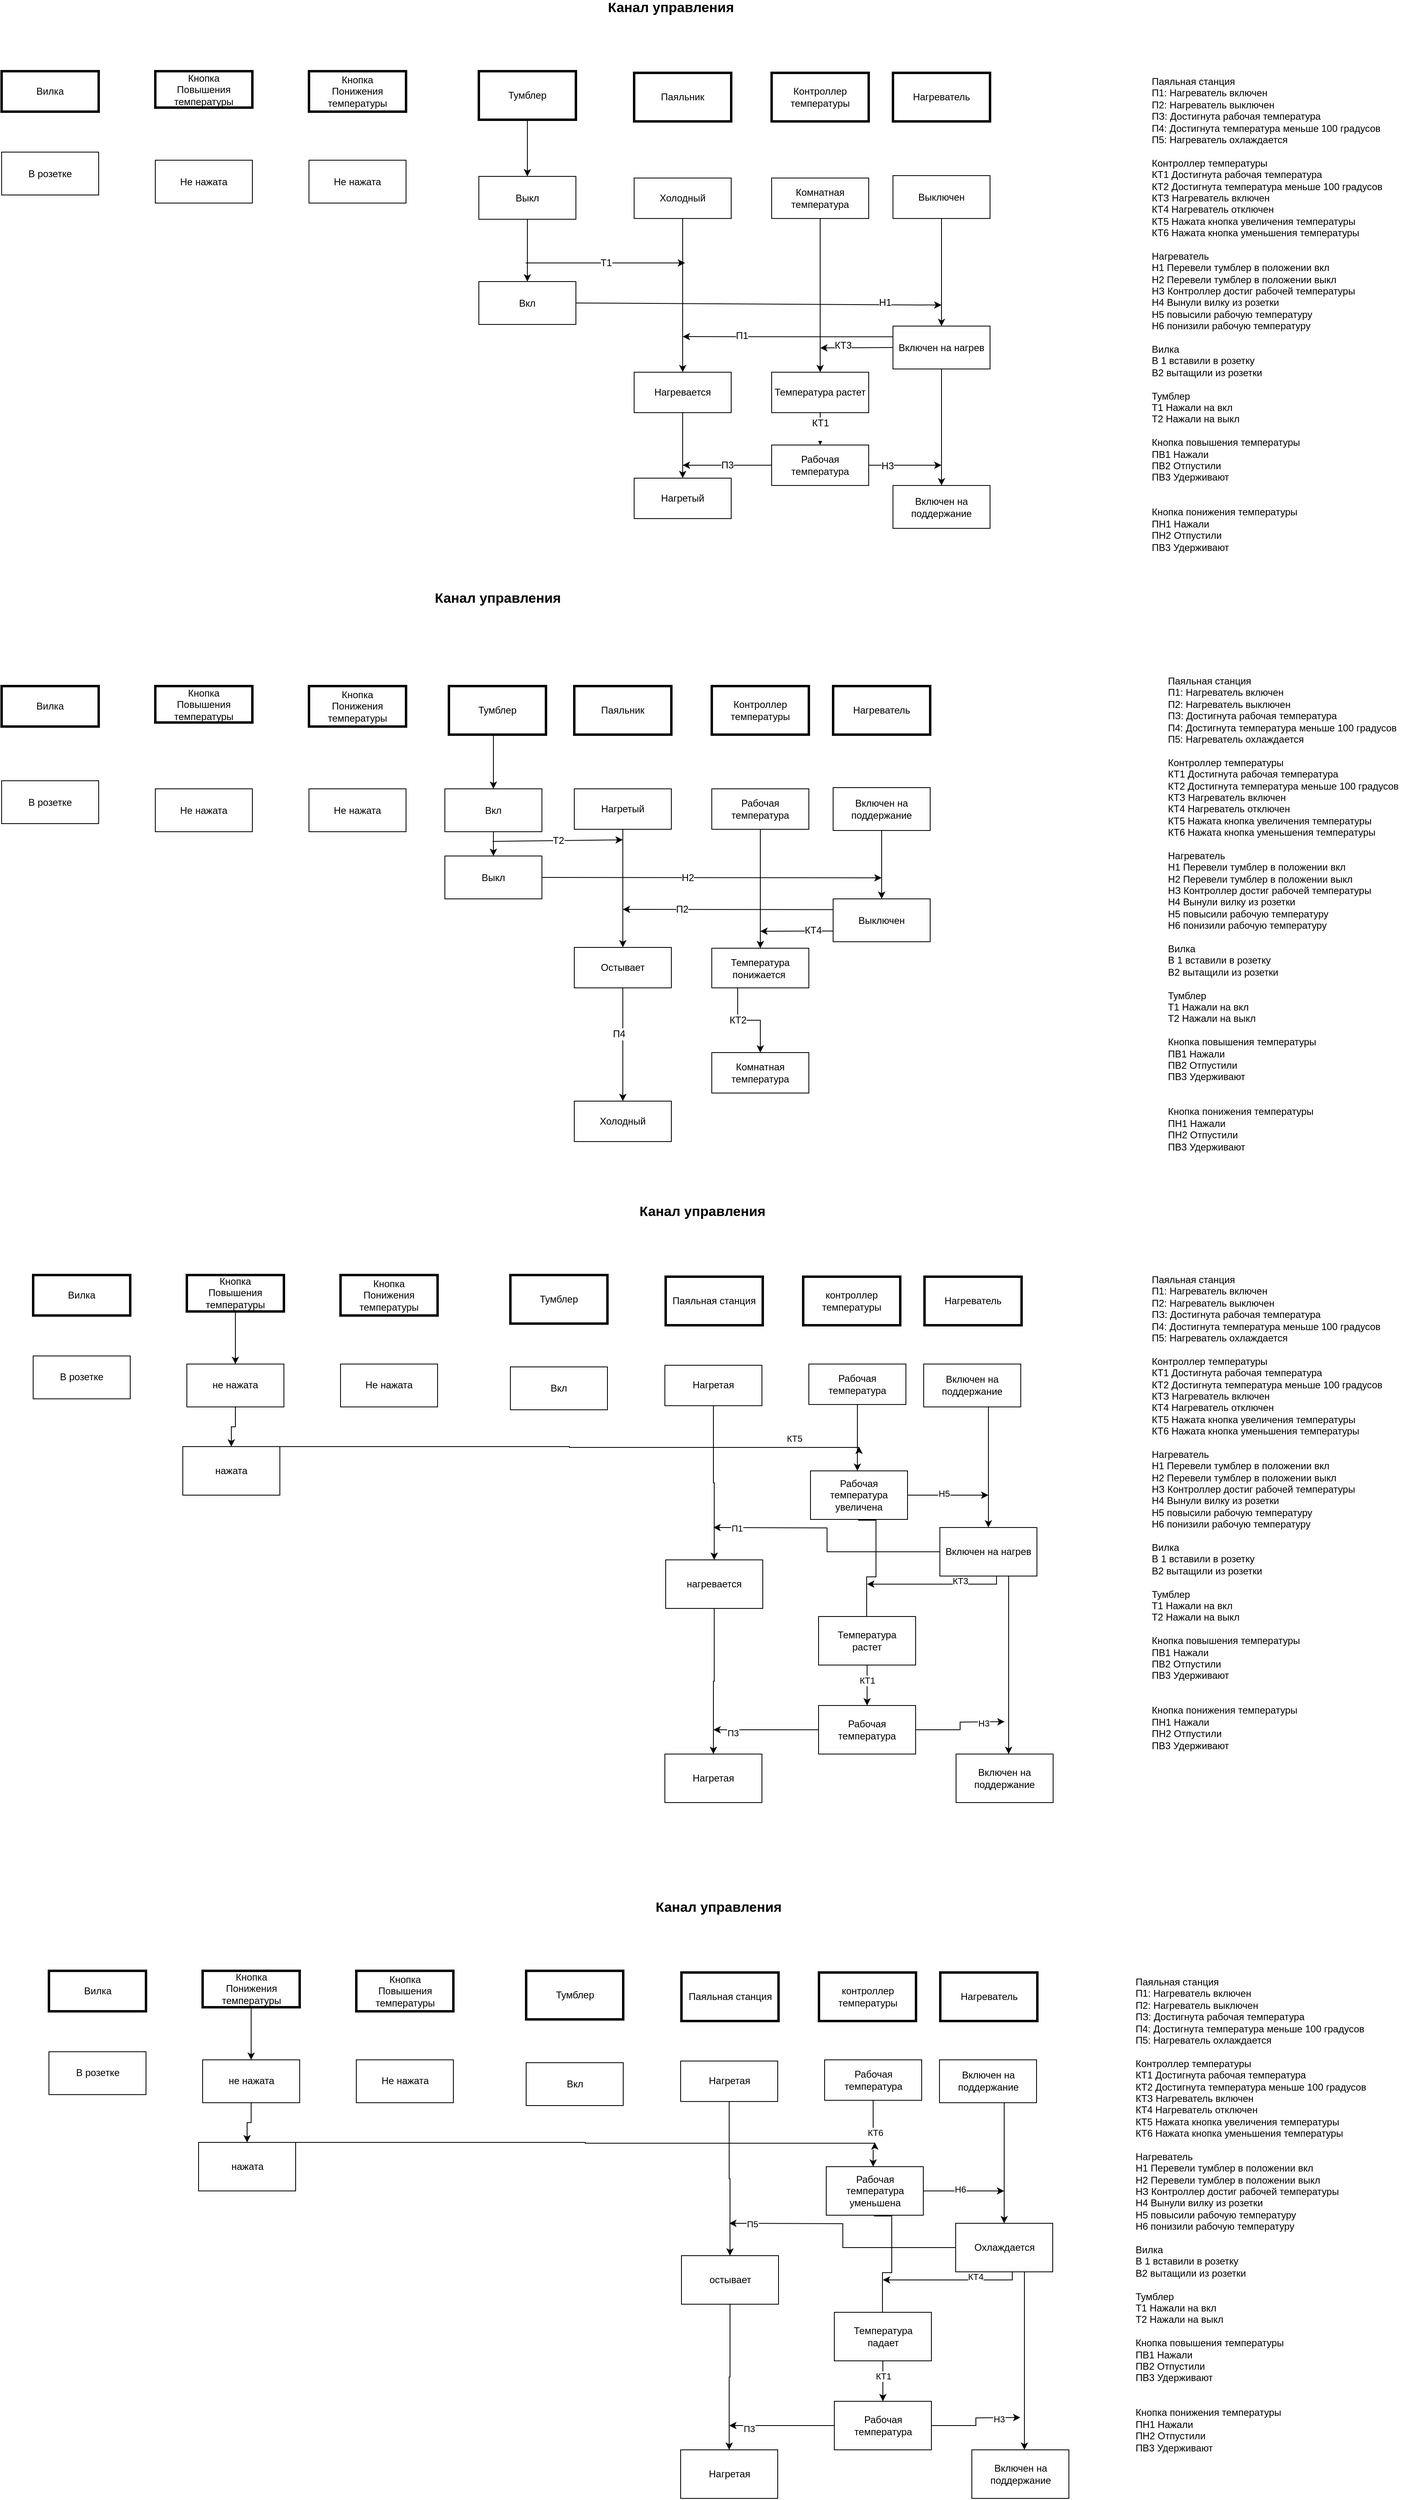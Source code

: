 <mxfile version="24.4.15" type="device" pages="2">
  <diagram name="Канал управления" id="0E3p3UecrrCC1sLhUPuR">
    <mxGraphModel dx="4715" dy="2275" grid="1" gridSize="10" guides="1" tooltips="1" connect="1" arrows="1" fold="1" page="1" pageScale="1" pageWidth="827" pageHeight="1169" math="0" shadow="0">
      <root>
        <mxCell id="0" />
        <mxCell id="1" parent="0" />
        <mxCell id="TrpmfadpFiEyS5SkTVP_-2" value="Паяльник" style="rounded=0;whiteSpace=wrap;html=1;strokeWidth=3;" vertex="1" parent="1">
          <mxGeometry x="852" y="282.05" width="120" height="60" as="geometry" />
        </mxCell>
        <mxCell id="TrpmfadpFiEyS5SkTVP_-3" value="Нагреватель" style="rounded=0;whiteSpace=wrap;html=1;strokeWidth=3;" vertex="1" parent="1">
          <mxGeometry x="1172" y="282.05" width="120" height="60" as="geometry" />
        </mxCell>
        <mxCell id="TrpmfadpFiEyS5SkTVP_-4" value="&lt;b style=&quot;font-size: 17px&quot;&gt;Канал управления&lt;/b&gt;" style="text;html=1;align=center;verticalAlign=middle;resizable=0;points=[];autosize=1;" vertex="1" parent="1">
          <mxGeometry x="812" y="192.05" width="170" height="20" as="geometry" />
        </mxCell>
        <mxCell id="TrpmfadpFiEyS5SkTVP_-5" value="&lt;div&gt;Контроллер&lt;/div&gt;&lt;div&gt;температуры&lt;/div&gt;" style="rounded=0;whiteSpace=wrap;html=1;strokeWidth=3;" vertex="1" parent="1">
          <mxGeometry x="1022" y="282.05" width="120" height="60" as="geometry" />
        </mxCell>
        <mxCell id="TrpmfadpFiEyS5SkTVP_-6" value="Тумблер" style="rounded=0;whiteSpace=wrap;html=1;strokeWidth=3;" vertex="1" parent="1">
          <mxGeometry x="660" y="280" width="120" height="60" as="geometry" />
        </mxCell>
        <mxCell id="TrpmfadpFiEyS5SkTVP_-7" style="edgeStyle=orthogonalEdgeStyle;rounded=0;orthogonalLoop=1;jettySize=auto;html=1;exitX=0.5;exitY=1;exitDx=0;exitDy=0;entryX=0.5;entryY=0;entryDx=0;entryDy=0;fontSize=12;startArrow=none;startFill=0;" edge="1" parent="1" source="TrpmfadpFiEyS5SkTVP_-8" target="TrpmfadpFiEyS5SkTVP_-10">
          <mxGeometry relative="1" as="geometry" />
        </mxCell>
        <mxCell id="TrpmfadpFiEyS5SkTVP_-8" value="Холодный" style="rounded=0;whiteSpace=wrap;html=1;fontSize=12;" vertex="1" parent="1">
          <mxGeometry x="852" y="412.05" width="120" height="50" as="geometry" />
        </mxCell>
        <mxCell id="TrpmfadpFiEyS5SkTVP_-9" style="edgeStyle=orthogonalEdgeStyle;rounded=0;orthogonalLoop=1;jettySize=auto;html=1;exitX=0.5;exitY=1;exitDx=0;exitDy=0;entryX=0.5;entryY=0;entryDx=0;entryDy=0;fontSize=12;startArrow=none;startFill=0;elbow=vertical;" edge="1" parent="1" source="TrpmfadpFiEyS5SkTVP_-10" target="TrpmfadpFiEyS5SkTVP_-11">
          <mxGeometry relative="1" as="geometry" />
        </mxCell>
        <mxCell id="TrpmfadpFiEyS5SkTVP_-10" value="Нагревается" style="rounded=0;whiteSpace=wrap;html=1;fontSize=12;" vertex="1" parent="1">
          <mxGeometry x="852" y="652.05" width="120" height="50" as="geometry" />
        </mxCell>
        <mxCell id="TrpmfadpFiEyS5SkTVP_-11" value="Нагретый" style="rounded=0;whiteSpace=wrap;html=1;fontSize=12;" vertex="1" parent="1">
          <mxGeometry x="852" y="783" width="120" height="50" as="geometry" />
        </mxCell>
        <mxCell id="TrpmfadpFiEyS5SkTVP_-12" style="edgeStyle=orthogonalEdgeStyle;rounded=0;orthogonalLoop=1;jettySize=auto;html=1;exitX=0.5;exitY=1;exitDx=0;exitDy=0;entryX=0.5;entryY=0;entryDx=0;entryDy=0;fontSize=12;startArrow=none;startFill=0;" edge="1" parent="1" source="TrpmfadpFiEyS5SkTVP_-13" target="TrpmfadpFiEyS5SkTVP_-14">
          <mxGeometry relative="1" as="geometry" />
        </mxCell>
        <mxCell id="TrpmfadpFiEyS5SkTVP_-13" value="Выключен" style="rounded=0;whiteSpace=wrap;html=1;fontSize=12;" vertex="1" parent="1">
          <mxGeometry x="1172" y="409.05" width="120" height="53" as="geometry" />
        </mxCell>
        <mxCell id="TrpmfadpFiEyS5SkTVP_-14" value="Включен на нагрев" style="rounded=0;whiteSpace=wrap;html=1;fontSize=12;" vertex="1" parent="1">
          <mxGeometry x="1172" y="595.05" width="120" height="53" as="geometry" />
        </mxCell>
        <mxCell id="TrpmfadpFiEyS5SkTVP_-15" value="Выкл" style="rounded=0;whiteSpace=wrap;html=1;fontSize=12;" vertex="1" parent="1">
          <mxGeometry x="660" y="410" width="120" height="53" as="geometry" />
        </mxCell>
        <mxCell id="TrpmfadpFiEyS5SkTVP_-16" value="Вкл" style="rounded=0;whiteSpace=wrap;html=1;fontSize=12;" vertex="1" parent="1">
          <mxGeometry x="660" y="540" width="120" height="53" as="geometry" />
        </mxCell>
        <mxCell id="TrpmfadpFiEyS5SkTVP_-17" value="" style="endArrow=classic;html=1;rounded=0;fontSize=12;exitX=1;exitY=0.5;exitDx=0;exitDy=0;" edge="1" parent="1" source="TrpmfadpFiEyS5SkTVP_-16">
          <mxGeometry width="50" height="50" relative="1" as="geometry">
            <mxPoint x="992" y="762.05" as="sourcePoint" />
            <mxPoint x="1232" y="569.05" as="targetPoint" />
          </mxGeometry>
        </mxCell>
        <mxCell id="TrpmfadpFiEyS5SkTVP_-18" value="Н1" style="edgeLabel;html=1;align=center;verticalAlign=middle;resizable=0;points=[];fontSize=12;" vertex="1" connectable="0" parent="TrpmfadpFiEyS5SkTVP_-17">
          <mxGeometry x="0.687" y="3" relative="1" as="geometry">
            <mxPoint as="offset" />
          </mxGeometry>
        </mxCell>
        <mxCell id="TrpmfadpFiEyS5SkTVP_-19" value="" style="endArrow=classic;html=1;rounded=0;fontSize=12;exitX=0;exitY=0.25;exitDx=0;exitDy=0;" edge="1" parent="1" source="TrpmfadpFiEyS5SkTVP_-14">
          <mxGeometry width="50" height="50" relative="1" as="geometry">
            <mxPoint x="1172" y="932.05" as="sourcePoint" />
            <mxPoint x="912" y="608.05" as="targetPoint" />
          </mxGeometry>
        </mxCell>
        <mxCell id="TrpmfadpFiEyS5SkTVP_-20" value="П1" style="edgeLabel;html=1;align=center;verticalAlign=middle;resizable=0;points=[];fontSize=12;" vertex="1" connectable="0" parent="TrpmfadpFiEyS5SkTVP_-19">
          <mxGeometry x="0.44" y="-1" relative="1" as="geometry">
            <mxPoint as="offset" />
          </mxGeometry>
        </mxCell>
        <mxCell id="TrpmfadpFiEyS5SkTVP_-21" value="Комнатная температура" style="rounded=0;whiteSpace=wrap;html=1;fontSize=12;" vertex="1" parent="1">
          <mxGeometry x="1022" y="412.05" width="120" height="50" as="geometry" />
        </mxCell>
        <mxCell id="TrpmfadpFiEyS5SkTVP_-22" value="Рабочая температура" style="rounded=0;whiteSpace=wrap;html=1;fontSize=12;" vertex="1" parent="1">
          <mxGeometry x="1022" y="742.05" width="120" height="50" as="geometry" />
        </mxCell>
        <mxCell id="TrpmfadpFiEyS5SkTVP_-23" value="Температура растет" style="rounded=0;whiteSpace=wrap;html=1;fontSize=12;" vertex="1" parent="1">
          <mxGeometry x="1022" y="652.05" width="120" height="50" as="geometry" />
        </mxCell>
        <mxCell id="TrpmfadpFiEyS5SkTVP_-24" value="" style="endArrow=classic;html=1;rounded=0;fontSize=12;exitX=0.5;exitY=1;exitDx=0;exitDy=0;entryX=0.5;entryY=0;entryDx=0;entryDy=0;" edge="1" parent="1" source="TrpmfadpFiEyS5SkTVP_-21" target="TrpmfadpFiEyS5SkTVP_-23">
          <mxGeometry width="50" height="50" relative="1" as="geometry">
            <mxPoint x="1062" y="762.05" as="sourcePoint" />
            <mxPoint x="1112" y="712.05" as="targetPoint" />
          </mxGeometry>
        </mxCell>
        <mxCell id="TrpmfadpFiEyS5SkTVP_-25" value="" style="endArrow=classic;html=1;rounded=0;fontSize=12;exitX=0;exitY=0.5;exitDx=0;exitDy=0;" edge="1" parent="1" source="TrpmfadpFiEyS5SkTVP_-14">
          <mxGeometry width="50" height="50" relative="1" as="geometry">
            <mxPoint x="1062" y="762.05" as="sourcePoint" />
            <mxPoint x="1082" y="622.05" as="targetPoint" />
          </mxGeometry>
        </mxCell>
        <mxCell id="TrpmfadpFiEyS5SkTVP_-26" value="&lt;div&gt;КТ3&lt;/div&gt;" style="edgeLabel;html=1;align=center;verticalAlign=middle;resizable=0;points=[];fontSize=12;" vertex="1" connectable="0" parent="TrpmfadpFiEyS5SkTVP_-25">
          <mxGeometry x="0.389" y="-3" relative="1" as="geometry">
            <mxPoint as="offset" />
          </mxGeometry>
        </mxCell>
        <mxCell id="TrpmfadpFiEyS5SkTVP_-27" value="" style="endArrow=classic;html=1;rounded=0;fontSize=12;exitX=0.5;exitY=1;exitDx=0;exitDy=0;entryX=0.5;entryY=0;entryDx=0;entryDy=0;" edge="1" parent="1" source="TrpmfadpFiEyS5SkTVP_-14" target="TrpmfadpFiEyS5SkTVP_-65">
          <mxGeometry width="50" height="50" relative="1" as="geometry">
            <mxPoint x="1062" y="762.05" as="sourcePoint" />
            <mxPoint x="1232" y="817.55" as="targetPoint" />
          </mxGeometry>
        </mxCell>
        <mxCell id="TrpmfadpFiEyS5SkTVP_-28" value="" style="endArrow=classic;html=1;rounded=0;fontSize=12;exitX=1;exitY=0.5;exitDx=0;exitDy=0;" edge="1" parent="1" source="TrpmfadpFiEyS5SkTVP_-22">
          <mxGeometry width="50" height="50" relative="1" as="geometry">
            <mxPoint x="1062" y="762.05" as="sourcePoint" />
            <mxPoint x="1232" y="767.05" as="targetPoint" />
          </mxGeometry>
        </mxCell>
        <mxCell id="TrpmfadpFiEyS5SkTVP_-29" value="Н3" style="edgeLabel;html=1;align=center;verticalAlign=middle;resizable=0;points=[];fontSize=12;" vertex="1" connectable="0" parent="TrpmfadpFiEyS5SkTVP_-28">
          <mxGeometry x="-0.494" y="-1" relative="1" as="geometry">
            <mxPoint as="offset" />
          </mxGeometry>
        </mxCell>
        <mxCell id="TrpmfadpFiEyS5SkTVP_-30" value="" style="endArrow=classic;html=1;rounded=0;fontSize=12;exitX=0.5;exitY=1;exitDx=0;exitDy=0;entryX=0.5;entryY=0;entryDx=0;entryDy=0;" edge="1" parent="1" source="TrpmfadpFiEyS5SkTVP_-23" target="TrpmfadpFiEyS5SkTVP_-22">
          <mxGeometry relative="1" as="geometry">
            <mxPoint x="952" y="752.05" as="sourcePoint" />
            <mxPoint x="1052" y="752.05" as="targetPoint" />
          </mxGeometry>
        </mxCell>
        <mxCell id="TrpmfadpFiEyS5SkTVP_-31" value="&lt;div&gt;КТ1&lt;/div&gt;&lt;div&gt;&lt;br&gt;&lt;/div&gt;" style="edgeLabel;resizable=0;html=1;align=center;verticalAlign=middle;rounded=0;fontSize=12;" connectable="0" vertex="1" parent="TrpmfadpFiEyS5SkTVP_-30">
          <mxGeometry relative="1" as="geometry" />
        </mxCell>
        <mxCell id="TrpmfadpFiEyS5SkTVP_-32" value="" style="endArrow=classic;html=1;rounded=0;fontSize=12;exitX=0.5;exitY=1;exitDx=0;exitDy=0;entryX=0.5;entryY=0;entryDx=0;entryDy=0;" edge="1" parent="1" source="TrpmfadpFiEyS5SkTVP_-15" target="TrpmfadpFiEyS5SkTVP_-16">
          <mxGeometry width="50" height="50" relative="1" as="geometry">
            <mxPoint x="860" y="730" as="sourcePoint" />
            <mxPoint x="910" y="680" as="targetPoint" />
          </mxGeometry>
        </mxCell>
        <mxCell id="TrpmfadpFiEyS5SkTVP_-33" value="Вилка" style="rounded=0;whiteSpace=wrap;html=1;strokeWidth=3;" vertex="1" parent="1">
          <mxGeometry x="70" y="280" width="120" height="50" as="geometry" />
        </mxCell>
        <mxCell id="TrpmfadpFiEyS5SkTVP_-34" value="В розетке" style="rounded=0;whiteSpace=wrap;html=1;fontSize=12;" vertex="1" parent="1">
          <mxGeometry x="70" y="380" width="120" height="53" as="geometry" />
        </mxCell>
        <mxCell id="TrpmfadpFiEyS5SkTVP_-35" value="" style="endArrow=classic;html=1;rounded=0;fontSize=12;elbow=vertical;exitX=0;exitY=0.5;exitDx=0;exitDy=0;" edge="1" parent="1" source="TrpmfadpFiEyS5SkTVP_-22">
          <mxGeometry relative="1" as="geometry">
            <mxPoint x="857" y="755" as="sourcePoint" />
            <mxPoint x="912" y="767" as="targetPoint" />
          </mxGeometry>
        </mxCell>
        <mxCell id="TrpmfadpFiEyS5SkTVP_-36" value="П3" style="edgeLabel;resizable=0;html=1;align=center;verticalAlign=middle;rounded=0;fontSize=12;" connectable="0" vertex="1" parent="TrpmfadpFiEyS5SkTVP_-35">
          <mxGeometry relative="1" as="geometry" />
        </mxCell>
        <mxCell id="TrpmfadpFiEyS5SkTVP_-37" value="Паяльник" style="rounded=0;whiteSpace=wrap;html=1;strokeWidth=3;" vertex="1" parent="1">
          <mxGeometry x="778" y="1040" width="120" height="60" as="geometry" />
        </mxCell>
        <mxCell id="TrpmfadpFiEyS5SkTVP_-38" value="Нагреватель" style="rounded=0;whiteSpace=wrap;html=1;strokeWidth=3;" vertex="1" parent="1">
          <mxGeometry x="1098" y="1040" width="120" height="60" as="geometry" />
        </mxCell>
        <mxCell id="TrpmfadpFiEyS5SkTVP_-39" value="&lt;b style=&quot;font-size: 17px&quot;&gt;Канал управления&lt;/b&gt;" style="text;html=1;align=center;verticalAlign=middle;resizable=0;points=[];autosize=1;" vertex="1" parent="1">
          <mxGeometry x="598" y="922" width="170" height="20" as="geometry" />
        </mxCell>
        <mxCell id="TrpmfadpFiEyS5SkTVP_-40" value="&lt;div&gt;Контроллер&lt;/div&gt;&lt;div&gt;температуры&lt;/div&gt;" style="rounded=0;whiteSpace=wrap;html=1;strokeWidth=3;" vertex="1" parent="1">
          <mxGeometry x="948" y="1040" width="120" height="60" as="geometry" />
        </mxCell>
        <mxCell id="TrpmfadpFiEyS5SkTVP_-41" style="edgeStyle=orthogonalEdgeStyle;rounded=0;orthogonalLoop=1;jettySize=auto;html=1;exitX=0.5;exitY=1;exitDx=0;exitDy=0;entryX=0.5;entryY=0;entryDx=0;entryDy=0;fontSize=12;startArrow=none;startFill=0;elbow=vertical;" edge="1" parent="1" source="TrpmfadpFiEyS5SkTVP_-42" target="TrpmfadpFiEyS5SkTVP_-45">
          <mxGeometry relative="1" as="geometry" />
        </mxCell>
        <mxCell id="TrpmfadpFiEyS5SkTVP_-42" value="Нагретый" style="rounded=0;whiteSpace=wrap;html=1;fontSize=12;" vertex="1" parent="1">
          <mxGeometry x="778" y="1167" width="120" height="50" as="geometry" />
        </mxCell>
        <mxCell id="TrpmfadpFiEyS5SkTVP_-43" style="edgeStyle=orthogonalEdgeStyle;rounded=0;orthogonalLoop=1;jettySize=auto;html=1;exitX=0.5;exitY=1;exitDx=0;exitDy=0;entryX=0.5;entryY=0;entryDx=0;entryDy=0;fontSize=12;startArrow=none;startFill=0;" edge="1" parent="1" source="TrpmfadpFiEyS5SkTVP_-45" target="TrpmfadpFiEyS5SkTVP_-46">
          <mxGeometry relative="1" as="geometry" />
        </mxCell>
        <mxCell id="TrpmfadpFiEyS5SkTVP_-44" value="П4" style="edgeLabel;html=1;align=center;verticalAlign=middle;resizable=0;points=[];fontSize=12;" vertex="1" connectable="0" parent="TrpmfadpFiEyS5SkTVP_-43">
          <mxGeometry x="-0.192" y="-5" relative="1" as="geometry">
            <mxPoint as="offset" />
          </mxGeometry>
        </mxCell>
        <mxCell id="TrpmfadpFiEyS5SkTVP_-45" value="Остывает" style="rounded=0;whiteSpace=wrap;html=1;fontSize=12;" vertex="1" parent="1">
          <mxGeometry x="778" y="1363" width="120" height="50" as="geometry" />
        </mxCell>
        <mxCell id="TrpmfadpFiEyS5SkTVP_-46" value="Холодный" style="rounded=0;whiteSpace=wrap;html=1;fontSize=12;" vertex="1" parent="1">
          <mxGeometry x="778" y="1553" width="120" height="50" as="geometry" />
        </mxCell>
        <mxCell id="TrpmfadpFiEyS5SkTVP_-47" value="Выкл" style="rounded=0;whiteSpace=wrap;html=1;fontSize=12;" vertex="1" parent="1">
          <mxGeometry x="618" y="1250" width="120" height="53" as="geometry" />
        </mxCell>
        <mxCell id="TrpmfadpFiEyS5SkTVP_-48" style="edgeStyle=orthogonalEdgeStyle;rounded=0;orthogonalLoop=1;jettySize=auto;html=1;exitX=0.5;exitY=1;exitDx=0;exitDy=0;entryX=0.5;entryY=0;entryDx=0;entryDy=0;fontSize=12;startArrow=none;startFill=0;" edge="1" parent="1" source="TrpmfadpFiEyS5SkTVP_-49" target="TrpmfadpFiEyS5SkTVP_-47">
          <mxGeometry relative="1" as="geometry" />
        </mxCell>
        <mxCell id="TrpmfadpFiEyS5SkTVP_-49" value="Вкл" style="rounded=0;whiteSpace=wrap;html=1;fontSize=12;" vertex="1" parent="1">
          <mxGeometry x="618" y="1167" width="120" height="53" as="geometry" />
        </mxCell>
        <mxCell id="TrpmfadpFiEyS5SkTVP_-50" style="edgeStyle=orthogonalEdgeStyle;rounded=0;orthogonalLoop=1;jettySize=auto;html=1;exitX=0.5;exitY=1;exitDx=0;exitDy=0;entryX=0.5;entryY=0;entryDx=0;entryDy=0;fontSize=12;startArrow=none;startFill=0;" edge="1" parent="1" source="TrpmfadpFiEyS5SkTVP_-66" target="TrpmfadpFiEyS5SkTVP_-57">
          <mxGeometry relative="1" as="geometry">
            <mxPoint x="1008" y="1280" as="sourcePoint" />
          </mxGeometry>
        </mxCell>
        <mxCell id="TrpmfadpFiEyS5SkTVP_-51" style="edgeStyle=orthogonalEdgeStyle;rounded=0;orthogonalLoop=1;jettySize=auto;html=1;exitX=0.5;exitY=1;exitDx=0;exitDy=0;entryX=0.5;entryY=0;entryDx=0;entryDy=0;fontSize=12;startArrow=none;startFill=0;" edge="1" parent="1" source="TrpmfadpFiEyS5SkTVP_-52" target="TrpmfadpFiEyS5SkTVP_-53">
          <mxGeometry relative="1" as="geometry" />
        </mxCell>
        <mxCell id="TrpmfadpFiEyS5SkTVP_-52" value="Включен на поддержание" style="rounded=0;whiteSpace=wrap;html=1;fontSize=12;" vertex="1" parent="1">
          <mxGeometry x="1098" y="1165.5" width="120" height="53" as="geometry" />
        </mxCell>
        <mxCell id="TrpmfadpFiEyS5SkTVP_-53" value="Выключен" style="rounded=0;whiteSpace=wrap;html=1;fontSize=12;" vertex="1" parent="1">
          <mxGeometry x="1098" y="1303" width="120" height="53" as="geometry" />
        </mxCell>
        <mxCell id="TrpmfadpFiEyS5SkTVP_-54" value="" style="endArrow=classic;html=1;rounded=0;fontSize=12;exitX=1;exitY=0.5;exitDx=0;exitDy=0;" edge="1" parent="1" source="TrpmfadpFiEyS5SkTVP_-47">
          <mxGeometry width="50" height="50" relative="1" as="geometry">
            <mxPoint x="908" y="1233" as="sourcePoint" />
            <mxPoint x="1158" y="1277.0" as="targetPoint" />
          </mxGeometry>
        </mxCell>
        <mxCell id="TrpmfadpFiEyS5SkTVP_-55" value="Н2" style="edgeLabel;html=1;align=center;verticalAlign=middle;resizable=0;points=[];fontSize=12;" vertex="1" connectable="0" parent="TrpmfadpFiEyS5SkTVP_-54">
          <mxGeometry x="0.394" y="-2" relative="1" as="geometry">
            <mxPoint x="-113" y="-2" as="offset" />
          </mxGeometry>
        </mxCell>
        <mxCell id="TrpmfadpFiEyS5SkTVP_-56" value="&lt;div&gt;КТ2&lt;/div&gt;" style="edgeStyle=orthogonalEdgeStyle;rounded=0;orthogonalLoop=1;jettySize=auto;html=1;exitX=0.5;exitY=1;exitDx=0;exitDy=0;entryX=0.5;entryY=0;entryDx=0;entryDy=0;fontSize=12;startArrow=none;startFill=0;" edge="1" parent="1" source="TrpmfadpFiEyS5SkTVP_-57" target="TrpmfadpFiEyS5SkTVP_-58">
          <mxGeometry relative="1" as="geometry">
            <Array as="points">
              <mxPoint x="980" y="1413" />
              <mxPoint x="980" y="1453" />
              <mxPoint x="1008" y="1453" />
            </Array>
          </mxGeometry>
        </mxCell>
        <mxCell id="TrpmfadpFiEyS5SkTVP_-57" value="Температура понижается&amp;nbsp;" style="rounded=0;whiteSpace=wrap;html=1;labelBackgroundColor=#ffffff;" vertex="1" parent="1">
          <mxGeometry x="948" y="1364" width="120" height="49" as="geometry" />
        </mxCell>
        <mxCell id="TrpmfadpFiEyS5SkTVP_-58" value="Комнатная температура" style="rounded=0;whiteSpace=wrap;html=1;fontSize=12;" vertex="1" parent="1">
          <mxGeometry x="948" y="1493" width="120" height="50" as="geometry" />
        </mxCell>
        <mxCell id="TrpmfadpFiEyS5SkTVP_-59" value="" style="endArrow=classic;html=1;rounded=0;fontSize=12;exitX=0;exitY=0.75;exitDx=0;exitDy=0;" edge="1" parent="1" source="TrpmfadpFiEyS5SkTVP_-53">
          <mxGeometry width="50" height="50" relative="1" as="geometry">
            <mxPoint x="1068" y="1333" as="sourcePoint" />
            <mxPoint x="1008" y="1342.95" as="targetPoint" />
            <Array as="points">
              <mxPoint x="1022" y="1342.95" />
            </Array>
          </mxGeometry>
        </mxCell>
        <mxCell id="TrpmfadpFiEyS5SkTVP_-60" value="&lt;div&gt;КТ4&lt;/div&gt;" style="edgeLabel;html=1;align=center;verticalAlign=middle;resizable=0;points=[];fontSize=12;" vertex="1" connectable="0" parent="TrpmfadpFiEyS5SkTVP_-59">
          <mxGeometry x="-0.448" y="-1" relative="1" as="geometry">
            <mxPoint as="offset" />
          </mxGeometry>
        </mxCell>
        <mxCell id="TrpmfadpFiEyS5SkTVP_-61" value="" style="endArrow=classic;html=1;rounded=0;fontSize=12;exitX=0;exitY=0.25;exitDx=0;exitDy=0;" edge="1" parent="1" source="TrpmfadpFiEyS5SkTVP_-53">
          <mxGeometry width="50" height="50" relative="1" as="geometry">
            <mxPoint x="1068" y="1293" as="sourcePoint" />
            <mxPoint x="838" y="1315.95" as="targetPoint" />
          </mxGeometry>
        </mxCell>
        <mxCell id="TrpmfadpFiEyS5SkTVP_-62" value="П2" style="edgeLabel;html=1;align=center;verticalAlign=middle;resizable=0;points=[];fontSize=12;" vertex="1" connectable="0" parent="TrpmfadpFiEyS5SkTVP_-61">
          <mxGeometry x="0.44" relative="1" as="geometry">
            <mxPoint as="offset" />
          </mxGeometry>
        </mxCell>
        <mxCell id="TrpmfadpFiEyS5SkTVP_-65" value="Включен на поддержание" style="rounded=0;whiteSpace=wrap;html=1;fontSize=12;" vertex="1" parent="1">
          <mxGeometry x="1172" y="792.05" width="120" height="53" as="geometry" />
        </mxCell>
        <mxCell id="TrpmfadpFiEyS5SkTVP_-66" value="Рабочая температура" style="rounded=0;whiteSpace=wrap;html=1;fontSize=12;" vertex="1" parent="1">
          <mxGeometry x="948" y="1167" width="120" height="50" as="geometry" />
        </mxCell>
        <mxCell id="TrpmfadpFiEyS5SkTVP_-67" value="" style="endArrow=classic;html=1;rounded=0;fontSize=12;elbow=vertical;" edge="1" parent="1">
          <mxGeometry relative="1" as="geometry">
            <mxPoint x="718" y="517" as="sourcePoint" />
            <mxPoint x="915" y="517" as="targetPoint" />
          </mxGeometry>
        </mxCell>
        <mxCell id="TrpmfadpFiEyS5SkTVP_-68" value="Т1" style="edgeLabel;resizable=0;html=1;align=center;verticalAlign=middle;rounded=0;fontSize=12;" connectable="0" vertex="1" parent="TrpmfadpFiEyS5SkTVP_-67">
          <mxGeometry relative="1" as="geometry" />
        </mxCell>
        <mxCell id="TrpmfadpFiEyS5SkTVP_-69" value="" style="endArrow=classic;html=1;rounded=0;fontSize=12;elbow=vertical;" edge="1" parent="1">
          <mxGeometry relative="1" as="geometry">
            <mxPoint x="677" y="1232" as="sourcePoint" />
            <mxPoint x="838" y="1230" as="targetPoint" />
          </mxGeometry>
        </mxCell>
        <mxCell id="TrpmfadpFiEyS5SkTVP_-70" value="Т2" style="edgeLabel;resizable=0;html=1;align=center;verticalAlign=middle;rounded=0;fontSize=12;" connectable="0" vertex="1" parent="TrpmfadpFiEyS5SkTVP_-69">
          <mxGeometry relative="1" as="geometry" />
        </mxCell>
        <mxCell id="TrpmfadpFiEyS5SkTVP_-71" style="edgeStyle=orthogonalEdgeStyle;rounded=0;orthogonalLoop=1;jettySize=auto;html=1;exitX=0.5;exitY=1;exitDx=0;exitDy=0;entryX=0.5;entryY=0;entryDx=0;entryDy=0;fontSize=12;startArrow=none;startFill=0;" edge="1" parent="1" source="TrpmfadpFiEyS5SkTVP_-6" target="TrpmfadpFiEyS5SkTVP_-15">
          <mxGeometry relative="1" as="geometry">
            <mxPoint x="1050" y="349.95" as="sourcePoint" />
            <mxPoint x="1050" y="419.95" as="targetPoint" />
          </mxGeometry>
        </mxCell>
        <mxCell id="TrpmfadpFiEyS5SkTVP_-72" value="Тумблер" style="rounded=0;whiteSpace=wrap;html=1;strokeWidth=3;" vertex="1" parent="1">
          <mxGeometry x="623" y="1040" width="120" height="60" as="geometry" />
        </mxCell>
        <mxCell id="TrpmfadpFiEyS5SkTVP_-73" value="" style="endArrow=classic;html=1;rounded=0;fontSize=12;exitX=0.5;exitY=1;exitDx=0;exitDy=0;entryX=0.5;entryY=0;entryDx=0;entryDy=0;edgeStyle=orthogonalEdgeStyle;" edge="1" parent="1" source="TrpmfadpFiEyS5SkTVP_-72" target="TrpmfadpFiEyS5SkTVP_-49">
          <mxGeometry relative="1" as="geometry">
            <mxPoint x="688" y="1313" as="sourcePoint" />
            <mxPoint x="688" y="1171" as="targetPoint" />
            <Array as="points">
              <mxPoint x="678" y="1100" />
            </Array>
          </mxGeometry>
        </mxCell>
        <mxCell id="TrpmfadpFiEyS5SkTVP_-77" value="&lt;div&gt;Кнопка&lt;/div&gt;&lt;div&gt;Повышения&lt;/div&gt;&lt;div&gt;температуры&lt;/div&gt;" style="rounded=0;whiteSpace=wrap;html=1;strokeWidth=3;" vertex="1" parent="1">
          <mxGeometry x="260" y="280" width="120" height="45" as="geometry" />
        </mxCell>
        <mxCell id="TrpmfadpFiEyS5SkTVP_-78" value="&lt;div&gt;Кнопка&lt;/div&gt;&lt;div&gt;Понижения&lt;/div&gt;&lt;div&gt;температуры&lt;/div&gt;" style="rounded=0;whiteSpace=wrap;html=1;strokeWidth=3;" vertex="1" parent="1">
          <mxGeometry x="450" y="280" width="120" height="50" as="geometry" />
        </mxCell>
        <mxCell id="TrpmfadpFiEyS5SkTVP_-80" value="Не нажата" style="rounded=0;whiteSpace=wrap;html=1;fontSize=12;" vertex="1" parent="1">
          <mxGeometry x="260" y="390" width="120" height="53" as="geometry" />
        </mxCell>
        <mxCell id="TrpmfadpFiEyS5SkTVP_-81" value="Не нажата" style="rounded=0;whiteSpace=wrap;html=1;fontSize=12;" vertex="1" parent="1">
          <mxGeometry x="450" y="390" width="120" height="53" as="geometry" />
        </mxCell>
        <mxCell id="TrpmfadpFiEyS5SkTVP_-82" value="Вилка" style="rounded=0;whiteSpace=wrap;html=1;strokeWidth=3;" vertex="1" parent="1">
          <mxGeometry x="70" y="1040" width="120" height="50" as="geometry" />
        </mxCell>
        <mxCell id="TrpmfadpFiEyS5SkTVP_-83" value="В розетке" style="rounded=0;whiteSpace=wrap;html=1;fontSize=12;" vertex="1" parent="1">
          <mxGeometry x="70" y="1157" width="120" height="53" as="geometry" />
        </mxCell>
        <mxCell id="TrpmfadpFiEyS5SkTVP_-84" value="&lt;div&gt;Кнопка&lt;/div&gt;&lt;div&gt;Повышения&lt;/div&gt;&lt;div&gt;температуры&lt;/div&gt;" style="rounded=0;whiteSpace=wrap;html=1;strokeWidth=3;" vertex="1" parent="1">
          <mxGeometry x="260" y="1040" width="120" height="45" as="geometry" />
        </mxCell>
        <mxCell id="TrpmfadpFiEyS5SkTVP_-85" value="&lt;div&gt;Кнопка&lt;/div&gt;&lt;div&gt;Понижения&lt;/div&gt;&lt;div&gt;температуры&lt;/div&gt;" style="rounded=0;whiteSpace=wrap;html=1;strokeWidth=3;" vertex="1" parent="1">
          <mxGeometry x="450" y="1040" width="120" height="50" as="geometry" />
        </mxCell>
        <mxCell id="TrpmfadpFiEyS5SkTVP_-86" value="Не нажата" style="rounded=0;whiteSpace=wrap;html=1;fontSize=12;" vertex="1" parent="1">
          <mxGeometry x="260" y="1167" width="120" height="53" as="geometry" />
        </mxCell>
        <mxCell id="TrpmfadpFiEyS5SkTVP_-87" value="Не нажата" style="rounded=0;whiteSpace=wrap;html=1;fontSize=12;" vertex="1" parent="1">
          <mxGeometry x="450" y="1167" width="120" height="53" as="geometry" />
        </mxCell>
        <mxCell id="TrpmfadpFiEyS5SkTVP_-88" value="Паяльная станция" style="rounded=0;whiteSpace=wrap;html=1;strokeWidth=3;" vertex="1" parent="1">
          <mxGeometry x="891" y="1770" width="120" height="60" as="geometry" />
        </mxCell>
        <mxCell id="TrpmfadpFiEyS5SkTVP_-89" value="Нагреватель" style="rounded=0;whiteSpace=wrap;html=1;strokeWidth=3;" vertex="1" parent="1">
          <mxGeometry x="1211" y="1770" width="120" height="60" as="geometry" />
        </mxCell>
        <mxCell id="TrpmfadpFiEyS5SkTVP_-90" value="&lt;b style=&quot;font-size: 17px&quot;&gt;Канал управления&lt;/b&gt;" style="text;html=1;align=center;verticalAlign=middle;resizable=0;points=[];autosize=1;" vertex="1" parent="1">
          <mxGeometry x="851" y="1680" width="170" height="20" as="geometry" />
        </mxCell>
        <mxCell id="TrpmfadpFiEyS5SkTVP_-91" value="&lt;div&gt;контроллер&lt;/div&gt;&lt;div&gt;температуры&lt;/div&gt;" style="rounded=0;whiteSpace=wrap;html=1;strokeWidth=3;" vertex="1" parent="1">
          <mxGeometry x="1061" y="1770" width="120" height="60" as="geometry" />
        </mxCell>
        <mxCell id="TrpmfadpFiEyS5SkTVP_-92" value="Тумблер" style="rounded=0;whiteSpace=wrap;html=1;strokeWidth=3;" vertex="1" parent="1">
          <mxGeometry x="699" y="1767.95" width="120" height="60" as="geometry" />
        </mxCell>
        <mxCell id="TrpmfadpFiEyS5SkTVP_-119" value="Вилка" style="rounded=0;whiteSpace=wrap;html=1;strokeWidth=3;" vertex="1" parent="1">
          <mxGeometry x="109" y="1767.95" width="120" height="50" as="geometry" />
        </mxCell>
        <mxCell id="TrpmfadpFiEyS5SkTVP_-120" value="В розетке" style="rounded=0;whiteSpace=wrap;html=1;fontSize=12;" vertex="1" parent="1">
          <mxGeometry x="109" y="1867.95" width="120" height="53" as="geometry" />
        </mxCell>
        <mxCell id="TrpmfadpFiEyS5SkTVP_-171" style="edgeStyle=orthogonalEdgeStyle;rounded=0;orthogonalLoop=1;jettySize=auto;html=1;entryX=0.5;entryY=0;entryDx=0;entryDy=0;" edge="1" parent="1" source="TrpmfadpFiEyS5SkTVP_-158" target="TrpmfadpFiEyS5SkTVP_-160">
          <mxGeometry relative="1" as="geometry" />
        </mxCell>
        <mxCell id="TrpmfadpFiEyS5SkTVP_-158" value="&lt;div&gt;Кнопка&lt;/div&gt;&lt;div&gt;Повышения&lt;/div&gt;&lt;div&gt;температуры&lt;/div&gt;" style="rounded=0;whiteSpace=wrap;html=1;strokeWidth=3;" vertex="1" parent="1">
          <mxGeometry x="299" y="1767.95" width="120" height="45" as="geometry" />
        </mxCell>
        <mxCell id="TrpmfadpFiEyS5SkTVP_-159" value="&lt;div&gt;Кнопка&lt;/div&gt;&lt;div&gt;Понижения&lt;/div&gt;&lt;div&gt;температуры&lt;/div&gt;" style="rounded=0;whiteSpace=wrap;html=1;strokeWidth=3;" vertex="1" parent="1">
          <mxGeometry x="489" y="1767.95" width="120" height="50" as="geometry" />
        </mxCell>
        <mxCell id="TrpmfadpFiEyS5SkTVP_-210" style="edgeStyle=orthogonalEdgeStyle;rounded=0;orthogonalLoop=1;jettySize=auto;html=1;" edge="1" parent="1" source="TrpmfadpFiEyS5SkTVP_-160" target="TrpmfadpFiEyS5SkTVP_-208">
          <mxGeometry relative="1" as="geometry" />
        </mxCell>
        <mxCell id="TrpmfadpFiEyS5SkTVP_-160" value="не нажата" style="rounded=0;whiteSpace=wrap;html=1;fontSize=12;" vertex="1" parent="1">
          <mxGeometry x="299" y="1877.95" width="120" height="53" as="geometry" />
        </mxCell>
        <mxCell id="TrpmfadpFiEyS5SkTVP_-161" value="Не нажата" style="rounded=0;whiteSpace=wrap;html=1;fontSize=12;" vertex="1" parent="1">
          <mxGeometry x="489" y="1877.95" width="120" height="53" as="geometry" />
        </mxCell>
        <mxCell id="TrpmfadpFiEyS5SkTVP_-232" style="edgeStyle=orthogonalEdgeStyle;rounded=0;orthogonalLoop=1;jettySize=auto;html=1;entryX=0.5;entryY=0;entryDx=0;entryDy=0;" edge="1" parent="1" source="TrpmfadpFiEyS5SkTVP_-175" target="TrpmfadpFiEyS5SkTVP_-231">
          <mxGeometry relative="1" as="geometry" />
        </mxCell>
        <mxCell id="TrpmfadpFiEyS5SkTVP_-175" value="Нагретая" style="rounded=0;whiteSpace=wrap;html=1;fontSize=12;" vertex="1" parent="1">
          <mxGeometry x="890" y="1879.45" width="120" height="50" as="geometry" />
        </mxCell>
        <mxCell id="TrpmfadpFiEyS5SkTVP_-182" value="Вкл" style="rounded=0;whiteSpace=wrap;html=1;fontSize=12;" vertex="1" parent="1">
          <mxGeometry x="699" y="1881.5" width="120" height="53" as="geometry" />
        </mxCell>
        <mxCell id="TrpmfadpFiEyS5SkTVP_-214" style="edgeStyle=orthogonalEdgeStyle;rounded=0;orthogonalLoop=1;jettySize=auto;html=1;" edge="1" parent="1" source="TrpmfadpFiEyS5SkTVP_-185" target="TrpmfadpFiEyS5SkTVP_-213">
          <mxGeometry relative="1" as="geometry">
            <Array as="points">
              <mxPoint x="1290" y="1970" />
              <mxPoint x="1290" y="1970" />
            </Array>
          </mxGeometry>
        </mxCell>
        <mxCell id="TrpmfadpFiEyS5SkTVP_-185" value="Включен на поддержание" style="rounded=0;whiteSpace=wrap;html=1;fontSize=12;" vertex="1" parent="1">
          <mxGeometry x="1210" y="1877.95" width="120" height="53" as="geometry" />
        </mxCell>
        <mxCell id="TrpmfadpFiEyS5SkTVP_-203" style="edgeStyle=orthogonalEdgeStyle;rounded=0;orthogonalLoop=1;jettySize=auto;html=1;" edge="1" parent="1" source="TrpmfadpFiEyS5SkTVP_-196" target="TrpmfadpFiEyS5SkTVP_-200">
          <mxGeometry relative="1" as="geometry">
            <Array as="points">
              <mxPoint x="1128" y="1990" />
              <mxPoint x="1128" y="1990" />
            </Array>
          </mxGeometry>
        </mxCell>
        <mxCell id="TrpmfadpFiEyS5SkTVP_-204" value="КТ5" style="edgeLabel;html=1;align=center;verticalAlign=middle;resizable=0;points=[];" vertex="1" connectable="0" parent="TrpmfadpFiEyS5SkTVP_-203">
          <mxGeometry x="0.147" y="2" relative="1" as="geometry">
            <mxPoint x="-80" y="-5" as="offset" />
          </mxGeometry>
        </mxCell>
        <mxCell id="TrpmfadpFiEyS5SkTVP_-196" value="Рабочая температура" style="rounded=0;whiteSpace=wrap;html=1;fontSize=12;" vertex="1" parent="1">
          <mxGeometry x="1068" y="1877.95" width="120" height="50" as="geometry" />
        </mxCell>
        <mxCell id="TrpmfadpFiEyS5SkTVP_-215" style="edgeStyle=orthogonalEdgeStyle;rounded=0;orthogonalLoop=1;jettySize=auto;html=1;" edge="1" parent="1" source="TrpmfadpFiEyS5SkTVP_-200">
          <mxGeometry relative="1" as="geometry">
            <mxPoint x="1290" y="2040" as="targetPoint" />
          </mxGeometry>
        </mxCell>
        <mxCell id="TrpmfadpFiEyS5SkTVP_-217" value="Н5" style="edgeLabel;html=1;align=center;verticalAlign=middle;resizable=0;points=[];" vertex="1" connectable="0" parent="TrpmfadpFiEyS5SkTVP_-215">
          <mxGeometry x="-0.104" y="2" relative="1" as="geometry">
            <mxPoint as="offset" />
          </mxGeometry>
        </mxCell>
        <mxCell id="TrpmfadpFiEyS5SkTVP_-222" style="edgeStyle=orthogonalEdgeStyle;rounded=0;orthogonalLoop=1;jettySize=auto;html=1;entryX=0.5;entryY=0;entryDx=0;entryDy=0;" edge="1" parent="1">
          <mxGeometry relative="1" as="geometry">
            <mxPoint x="1129.48" y="2070" as="sourcePoint" />
            <mxPoint x="1139.48" y="2210" as="targetPoint" />
            <Array as="points">
              <mxPoint x="1129" y="2071" />
              <mxPoint x="1151" y="2071" />
              <mxPoint x="1151" y="2141" />
              <mxPoint x="1139" y="2141" />
            </Array>
          </mxGeometry>
        </mxCell>
        <mxCell id="TrpmfadpFiEyS5SkTVP_-200" value="&lt;div&gt;Рабочая температура увеличена&lt;/div&gt;" style="rounded=0;whiteSpace=wrap;html=1;" vertex="1" parent="1">
          <mxGeometry x="1070" y="2010" width="120" height="60" as="geometry" />
        </mxCell>
        <mxCell id="TrpmfadpFiEyS5SkTVP_-211" style="edgeStyle=orthogonalEdgeStyle;rounded=0;orthogonalLoop=1;jettySize=auto;html=1;" edge="1" parent="1" source="TrpmfadpFiEyS5SkTVP_-208">
          <mxGeometry relative="1" as="geometry">
            <mxPoint x="1130" y="1980" as="targetPoint" />
            <Array as="points">
              <mxPoint x="772" y="1980" />
              <mxPoint x="772" y="1981" />
            </Array>
          </mxGeometry>
        </mxCell>
        <mxCell id="TrpmfadpFiEyS5SkTVP_-208" value="нажата" style="rounded=0;whiteSpace=wrap;html=1;" vertex="1" parent="1">
          <mxGeometry x="294" y="1980" width="120" height="60" as="geometry" />
        </mxCell>
        <mxCell id="TrpmfadpFiEyS5SkTVP_-229" style="edgeStyle=orthogonalEdgeStyle;rounded=0;orthogonalLoop=1;jettySize=auto;html=1;" edge="1" parent="1" source="TrpmfadpFiEyS5SkTVP_-212">
          <mxGeometry relative="1" as="geometry">
            <mxPoint x="1310" y="2320" as="targetPoint" />
          </mxGeometry>
        </mxCell>
        <mxCell id="TrpmfadpFiEyS5SkTVP_-230" value="Н3" style="edgeLabel;html=1;align=center;verticalAlign=middle;resizable=0;points=[];" vertex="1" connectable="0" parent="TrpmfadpFiEyS5SkTVP_-229">
          <mxGeometry x="0.557" y="-2" relative="1" as="geometry">
            <mxPoint as="offset" />
          </mxGeometry>
        </mxCell>
        <mxCell id="TrpmfadpFiEyS5SkTVP_-238" style="edgeStyle=orthogonalEdgeStyle;rounded=0;orthogonalLoop=1;jettySize=auto;html=1;" edge="1" parent="1" source="TrpmfadpFiEyS5SkTVP_-212">
          <mxGeometry relative="1" as="geometry">
            <mxPoint x="950" y="2330" as="targetPoint" />
          </mxGeometry>
        </mxCell>
        <mxCell id="TrpmfadpFiEyS5SkTVP_-239" value="П3" style="edgeLabel;html=1;align=center;verticalAlign=middle;resizable=0;points=[];" vertex="1" connectable="0" parent="TrpmfadpFiEyS5SkTVP_-238">
          <mxGeometry x="0.633" y="4" relative="1" as="geometry">
            <mxPoint as="offset" />
          </mxGeometry>
        </mxCell>
        <mxCell id="TrpmfadpFiEyS5SkTVP_-212" value="Рабочая температура" style="rounded=0;whiteSpace=wrap;html=1;" vertex="1" parent="1">
          <mxGeometry x="1080" y="2300" width="120" height="60" as="geometry" />
        </mxCell>
        <mxCell id="TrpmfadpFiEyS5SkTVP_-220" style="edgeStyle=orthogonalEdgeStyle;rounded=0;orthogonalLoop=1;jettySize=auto;html=1;" edge="1" parent="1">
          <mxGeometry relative="1" as="geometry">
            <mxPoint x="1300.0" y="2130" as="sourcePoint" />
            <mxPoint x="1140" y="2150" as="targetPoint" />
            <Array as="points">
              <mxPoint x="1300" y="2150" />
              <mxPoint x="1150" y="2150" />
            </Array>
          </mxGeometry>
        </mxCell>
        <mxCell id="TrpmfadpFiEyS5SkTVP_-221" value="КТ3" style="edgeLabel;html=1;align=center;verticalAlign=middle;resizable=0;points=[];" vertex="1" connectable="0" parent="TrpmfadpFiEyS5SkTVP_-220">
          <mxGeometry x="-0.275" y="-4" relative="1" as="geometry">
            <mxPoint as="offset" />
          </mxGeometry>
        </mxCell>
        <mxCell id="TrpmfadpFiEyS5SkTVP_-228" style="edgeStyle=orthogonalEdgeStyle;rounded=0;orthogonalLoop=1;jettySize=auto;html=1;" edge="1" parent="1">
          <mxGeometry relative="1" as="geometry">
            <mxPoint x="1305" y="2140" as="sourcePoint" />
            <mxPoint x="1315" y="2360" as="targetPoint" />
            <Array as="points">
              <mxPoint x="1315" y="2140" />
            </Array>
          </mxGeometry>
        </mxCell>
        <mxCell id="TrpmfadpFiEyS5SkTVP_-233" style="edgeStyle=orthogonalEdgeStyle;rounded=0;orthogonalLoop=1;jettySize=auto;html=1;" edge="1" parent="1" source="TrpmfadpFiEyS5SkTVP_-213">
          <mxGeometry relative="1" as="geometry">
            <mxPoint x="950" y="2080" as="targetPoint" />
          </mxGeometry>
        </mxCell>
        <mxCell id="TrpmfadpFiEyS5SkTVP_-234" value="П1" style="edgeLabel;html=1;align=center;verticalAlign=middle;resizable=0;points=[];" vertex="1" connectable="0" parent="TrpmfadpFiEyS5SkTVP_-233">
          <mxGeometry x="0.816" y="1" relative="1" as="geometry">
            <mxPoint as="offset" />
          </mxGeometry>
        </mxCell>
        <mxCell id="TrpmfadpFiEyS5SkTVP_-213" value="&lt;div&gt;Включен на нагрев&lt;br&gt;&lt;/div&gt;" style="rounded=0;whiteSpace=wrap;html=1;" vertex="1" parent="1">
          <mxGeometry x="1230" y="2080" width="120" height="60" as="geometry" />
        </mxCell>
        <mxCell id="TrpmfadpFiEyS5SkTVP_-224" style="edgeStyle=orthogonalEdgeStyle;rounded=0;orthogonalLoop=1;jettySize=auto;html=1;" edge="1" parent="1" source="TrpmfadpFiEyS5SkTVP_-218" target="TrpmfadpFiEyS5SkTVP_-212">
          <mxGeometry relative="1" as="geometry" />
        </mxCell>
        <mxCell id="TrpmfadpFiEyS5SkTVP_-225" value="КТ1" style="edgeLabel;html=1;align=center;verticalAlign=middle;resizable=0;points=[];" vertex="1" connectable="0" parent="TrpmfadpFiEyS5SkTVP_-224">
          <mxGeometry x="-0.236" relative="1" as="geometry">
            <mxPoint as="offset" />
          </mxGeometry>
        </mxCell>
        <mxCell id="TrpmfadpFiEyS5SkTVP_-218" value="&lt;div&gt;Температура&lt;/div&gt;&lt;div&gt;растет&lt;br&gt;&lt;/div&gt;" style="whiteSpace=wrap;html=1;" vertex="1" parent="1">
          <mxGeometry x="1080" y="2190" width="120" height="60" as="geometry" />
        </mxCell>
        <mxCell id="TrpmfadpFiEyS5SkTVP_-227" value="Включен на поддержание" style="whiteSpace=wrap;html=1;" vertex="1" parent="1">
          <mxGeometry x="1250" y="2360" width="120" height="60" as="geometry" />
        </mxCell>
        <mxCell id="TrpmfadpFiEyS5SkTVP_-237" style="edgeStyle=orthogonalEdgeStyle;rounded=0;orthogonalLoop=1;jettySize=auto;html=1;" edge="1" parent="1" source="TrpmfadpFiEyS5SkTVP_-231" target="TrpmfadpFiEyS5SkTVP_-235">
          <mxGeometry relative="1" as="geometry" />
        </mxCell>
        <mxCell id="TrpmfadpFiEyS5SkTVP_-231" value="нагревается" style="whiteSpace=wrap;html=1;" vertex="1" parent="1">
          <mxGeometry x="891" y="2120" width="120" height="60" as="geometry" />
        </mxCell>
        <mxCell id="TrpmfadpFiEyS5SkTVP_-235" value="Нагретая" style="rounded=0;whiteSpace=wrap;html=1;" vertex="1" parent="1">
          <mxGeometry x="890" y="2360" width="120" height="60" as="geometry" />
        </mxCell>
        <mxCell id="TrpmfadpFiEyS5SkTVP_-241" value="Паяльная станция" style="rounded=0;whiteSpace=wrap;html=1;strokeWidth=3;" vertex="1" parent="1">
          <mxGeometry x="910.5" y="2630" width="120" height="60" as="geometry" />
        </mxCell>
        <mxCell id="TrpmfadpFiEyS5SkTVP_-242" value="Нагреватель" style="rounded=0;whiteSpace=wrap;html=1;strokeWidth=3;" vertex="1" parent="1">
          <mxGeometry x="1230.5" y="2630" width="120" height="60" as="geometry" />
        </mxCell>
        <mxCell id="TrpmfadpFiEyS5SkTVP_-243" value="&lt;b style=&quot;font-size: 17px&quot;&gt;Канал управления&lt;/b&gt;" style="text;html=1;align=center;verticalAlign=middle;resizable=0;points=[];autosize=1;" vertex="1" parent="1">
          <mxGeometry x="870.5" y="2540" width="170" height="20" as="geometry" />
        </mxCell>
        <mxCell id="TrpmfadpFiEyS5SkTVP_-244" value="&lt;div&gt;контроллер&lt;/div&gt;&lt;div&gt;температуры&lt;/div&gt;" style="rounded=0;whiteSpace=wrap;html=1;strokeWidth=3;" vertex="1" parent="1">
          <mxGeometry x="1080.5" y="2630" width="120" height="60" as="geometry" />
        </mxCell>
        <mxCell id="TrpmfadpFiEyS5SkTVP_-245" value="Тумблер" style="rounded=0;whiteSpace=wrap;html=1;strokeWidth=3;" vertex="1" parent="1">
          <mxGeometry x="718.5" y="2627.95" width="120" height="60" as="geometry" />
        </mxCell>
        <mxCell id="TrpmfadpFiEyS5SkTVP_-246" value="Вилка" style="rounded=0;whiteSpace=wrap;html=1;strokeWidth=3;" vertex="1" parent="1">
          <mxGeometry x="128.5" y="2627.95" width="120" height="50" as="geometry" />
        </mxCell>
        <mxCell id="TrpmfadpFiEyS5SkTVP_-247" value="В розетке" style="rounded=0;whiteSpace=wrap;html=1;fontSize=12;" vertex="1" parent="1">
          <mxGeometry x="128.5" y="2727.95" width="120" height="53" as="geometry" />
        </mxCell>
        <mxCell id="TrpmfadpFiEyS5SkTVP_-248" style="edgeStyle=orthogonalEdgeStyle;rounded=0;orthogonalLoop=1;jettySize=auto;html=1;entryX=0.5;entryY=0;entryDx=0;entryDy=0;" edge="1" parent="1" source="TrpmfadpFiEyS5SkTVP_-249" target="TrpmfadpFiEyS5SkTVP_-252">
          <mxGeometry relative="1" as="geometry" />
        </mxCell>
        <mxCell id="TrpmfadpFiEyS5SkTVP_-249" value="&lt;div&gt;Кнопка&lt;/div&gt;&lt;div&gt;Понижения&lt;br&gt;&lt;/div&gt;&lt;div&gt;температуры&lt;/div&gt;" style="rounded=0;whiteSpace=wrap;html=1;strokeWidth=3;" vertex="1" parent="1">
          <mxGeometry x="318.5" y="2627.95" width="120" height="45" as="geometry" />
        </mxCell>
        <mxCell id="TrpmfadpFiEyS5SkTVP_-250" value="&lt;div&gt;Кнопка&lt;/div&gt;&lt;div&gt;Повышения&lt;/div&gt;&lt;div&gt;температуры&lt;/div&gt;" style="rounded=0;whiteSpace=wrap;html=1;strokeWidth=3;" vertex="1" parent="1">
          <mxGeometry x="508.5" y="2627.95" width="120" height="50" as="geometry" />
        </mxCell>
        <mxCell id="TrpmfadpFiEyS5SkTVP_-251" style="edgeStyle=orthogonalEdgeStyle;rounded=0;orthogonalLoop=1;jettySize=auto;html=1;" edge="1" parent="1" source="TrpmfadpFiEyS5SkTVP_-252" target="TrpmfadpFiEyS5SkTVP_-267">
          <mxGeometry relative="1" as="geometry" />
        </mxCell>
        <mxCell id="TrpmfadpFiEyS5SkTVP_-252" value="не нажата" style="rounded=0;whiteSpace=wrap;html=1;fontSize=12;" vertex="1" parent="1">
          <mxGeometry x="318.5" y="2737.95" width="120" height="53" as="geometry" />
        </mxCell>
        <mxCell id="TrpmfadpFiEyS5SkTVP_-253" value="Не нажата" style="rounded=0;whiteSpace=wrap;html=1;fontSize=12;" vertex="1" parent="1">
          <mxGeometry x="508.5" y="2737.95" width="120" height="53" as="geometry" />
        </mxCell>
        <mxCell id="TrpmfadpFiEyS5SkTVP_-254" style="edgeStyle=orthogonalEdgeStyle;rounded=0;orthogonalLoop=1;jettySize=auto;html=1;entryX=0.5;entryY=0;entryDx=0;entryDy=0;" edge="1" parent="1" source="TrpmfadpFiEyS5SkTVP_-255" target="TrpmfadpFiEyS5SkTVP_-284">
          <mxGeometry relative="1" as="geometry" />
        </mxCell>
        <mxCell id="TrpmfadpFiEyS5SkTVP_-255" value="Нагретая" style="rounded=0;whiteSpace=wrap;html=1;fontSize=12;" vertex="1" parent="1">
          <mxGeometry x="909.5" y="2739.45" width="120" height="50" as="geometry" />
        </mxCell>
        <mxCell id="TrpmfadpFiEyS5SkTVP_-256" value="Вкл" style="rounded=0;whiteSpace=wrap;html=1;fontSize=12;" vertex="1" parent="1">
          <mxGeometry x="718.5" y="2741.5" width="120" height="53" as="geometry" />
        </mxCell>
        <mxCell id="TrpmfadpFiEyS5SkTVP_-257" style="edgeStyle=orthogonalEdgeStyle;rounded=0;orthogonalLoop=1;jettySize=auto;html=1;" edge="1" parent="1" source="TrpmfadpFiEyS5SkTVP_-258" target="TrpmfadpFiEyS5SkTVP_-278">
          <mxGeometry relative="1" as="geometry">
            <Array as="points">
              <mxPoint x="1309.5" y="2820" />
              <mxPoint x="1309.5" y="2820" />
            </Array>
          </mxGeometry>
        </mxCell>
        <mxCell id="TrpmfadpFiEyS5SkTVP_-258" value="Включен на поддержание" style="rounded=0;whiteSpace=wrap;html=1;fontSize=12;" vertex="1" parent="1">
          <mxGeometry x="1229.5" y="2737.95" width="120" height="53" as="geometry" />
        </mxCell>
        <mxCell id="TrpmfadpFiEyS5SkTVP_-259" style="edgeStyle=orthogonalEdgeStyle;rounded=0;orthogonalLoop=1;jettySize=auto;html=1;" edge="1" parent="1" source="TrpmfadpFiEyS5SkTVP_-261" target="TrpmfadpFiEyS5SkTVP_-265">
          <mxGeometry relative="1" as="geometry">
            <Array as="points">
              <mxPoint x="1147.5" y="2850" />
              <mxPoint x="1147.5" y="2850" />
            </Array>
          </mxGeometry>
        </mxCell>
        <mxCell id="TrpmfadpFiEyS5SkTVP_-260" value="&lt;div&gt;КТ6&lt;/div&gt;&lt;div&gt;&lt;br&gt;&lt;/div&gt;" style="edgeLabel;html=1;align=center;verticalAlign=middle;resizable=0;points=[];" vertex="1" connectable="0" parent="TrpmfadpFiEyS5SkTVP_-259">
          <mxGeometry x="0.147" y="2" relative="1" as="geometry">
            <mxPoint as="offset" />
          </mxGeometry>
        </mxCell>
        <mxCell id="TrpmfadpFiEyS5SkTVP_-261" value="Рабочая температура" style="rounded=0;whiteSpace=wrap;html=1;fontSize=12;" vertex="1" parent="1">
          <mxGeometry x="1087.5" y="2737.95" width="120" height="50" as="geometry" />
        </mxCell>
        <mxCell id="TrpmfadpFiEyS5SkTVP_-262" style="edgeStyle=orthogonalEdgeStyle;rounded=0;orthogonalLoop=1;jettySize=auto;html=1;" edge="1" parent="1" source="TrpmfadpFiEyS5SkTVP_-265">
          <mxGeometry relative="1" as="geometry">
            <mxPoint x="1309.5" y="2900" as="targetPoint" />
          </mxGeometry>
        </mxCell>
        <mxCell id="TrpmfadpFiEyS5SkTVP_-263" value="Н6" style="edgeLabel;html=1;align=center;verticalAlign=middle;resizable=0;points=[];" vertex="1" connectable="0" parent="TrpmfadpFiEyS5SkTVP_-262">
          <mxGeometry x="-0.104" y="2" relative="1" as="geometry">
            <mxPoint as="offset" />
          </mxGeometry>
        </mxCell>
        <mxCell id="TrpmfadpFiEyS5SkTVP_-264" style="edgeStyle=orthogonalEdgeStyle;rounded=0;orthogonalLoop=1;jettySize=auto;html=1;entryX=0.5;entryY=0;entryDx=0;entryDy=0;" edge="1" parent="1">
          <mxGeometry relative="1" as="geometry">
            <mxPoint x="1148.98" y="2930" as="sourcePoint" />
            <mxPoint x="1158.98" y="3070" as="targetPoint" />
            <Array as="points">
              <mxPoint x="1148.5" y="2931" />
              <mxPoint x="1170.5" y="2931" />
              <mxPoint x="1170.5" y="3001" />
              <mxPoint x="1158.5" y="3001" />
            </Array>
          </mxGeometry>
        </mxCell>
        <mxCell id="TrpmfadpFiEyS5SkTVP_-265" value="&lt;div&gt;Рабочая температура уменьшена&lt;/div&gt;" style="rounded=0;whiteSpace=wrap;html=1;" vertex="1" parent="1">
          <mxGeometry x="1089.5" y="2870" width="120" height="60" as="geometry" />
        </mxCell>
        <mxCell id="TrpmfadpFiEyS5SkTVP_-266" style="edgeStyle=orthogonalEdgeStyle;rounded=0;orthogonalLoop=1;jettySize=auto;html=1;" edge="1" parent="1" source="TrpmfadpFiEyS5SkTVP_-267">
          <mxGeometry relative="1" as="geometry">
            <mxPoint x="1149.5" y="2840" as="targetPoint" />
            <Array as="points">
              <mxPoint x="791.5" y="2840" />
              <mxPoint x="791.5" y="2841" />
            </Array>
          </mxGeometry>
        </mxCell>
        <mxCell id="TrpmfadpFiEyS5SkTVP_-267" value="нажата" style="rounded=0;whiteSpace=wrap;html=1;" vertex="1" parent="1">
          <mxGeometry x="313.5" y="2840" width="120" height="60" as="geometry" />
        </mxCell>
        <mxCell id="TrpmfadpFiEyS5SkTVP_-268" style="edgeStyle=orthogonalEdgeStyle;rounded=0;orthogonalLoop=1;jettySize=auto;html=1;" edge="1" parent="1" source="TrpmfadpFiEyS5SkTVP_-272">
          <mxGeometry relative="1" as="geometry">
            <mxPoint x="1329.5" y="3180" as="targetPoint" />
          </mxGeometry>
        </mxCell>
        <mxCell id="TrpmfadpFiEyS5SkTVP_-269" value="Н3" style="edgeLabel;html=1;align=center;verticalAlign=middle;resizable=0;points=[];" vertex="1" connectable="0" parent="TrpmfadpFiEyS5SkTVP_-268">
          <mxGeometry x="0.557" y="-2" relative="1" as="geometry">
            <mxPoint as="offset" />
          </mxGeometry>
        </mxCell>
        <mxCell id="TrpmfadpFiEyS5SkTVP_-270" style="edgeStyle=orthogonalEdgeStyle;rounded=0;orthogonalLoop=1;jettySize=auto;html=1;" edge="1" parent="1" source="TrpmfadpFiEyS5SkTVP_-272">
          <mxGeometry relative="1" as="geometry">
            <mxPoint x="969.5" y="3190" as="targetPoint" />
          </mxGeometry>
        </mxCell>
        <mxCell id="TrpmfadpFiEyS5SkTVP_-271" value="П3" style="edgeLabel;html=1;align=center;verticalAlign=middle;resizable=0;points=[];" vertex="1" connectable="0" parent="TrpmfadpFiEyS5SkTVP_-270">
          <mxGeometry x="0.633" y="4" relative="1" as="geometry">
            <mxPoint as="offset" />
          </mxGeometry>
        </mxCell>
        <mxCell id="TrpmfadpFiEyS5SkTVP_-272" value="Рабочая температура" style="rounded=0;whiteSpace=wrap;html=1;" vertex="1" parent="1">
          <mxGeometry x="1099.5" y="3160" width="120" height="60" as="geometry" />
        </mxCell>
        <mxCell id="TrpmfadpFiEyS5SkTVP_-273" style="edgeStyle=orthogonalEdgeStyle;rounded=0;orthogonalLoop=1;jettySize=auto;html=1;" edge="1" parent="1">
          <mxGeometry relative="1" as="geometry">
            <mxPoint x="1319.5" y="2990" as="sourcePoint" />
            <mxPoint x="1159.5" y="3010" as="targetPoint" />
            <Array as="points">
              <mxPoint x="1319.5" y="3010" />
              <mxPoint x="1169.5" y="3010" />
            </Array>
          </mxGeometry>
        </mxCell>
        <mxCell id="TrpmfadpFiEyS5SkTVP_-274" value="КТ4" style="edgeLabel;html=1;align=center;verticalAlign=middle;resizable=0;points=[];" vertex="1" connectable="0" parent="TrpmfadpFiEyS5SkTVP_-273">
          <mxGeometry x="-0.275" y="-4" relative="1" as="geometry">
            <mxPoint as="offset" />
          </mxGeometry>
        </mxCell>
        <mxCell id="TrpmfadpFiEyS5SkTVP_-275" style="edgeStyle=orthogonalEdgeStyle;rounded=0;orthogonalLoop=1;jettySize=auto;html=1;" edge="1" parent="1">
          <mxGeometry relative="1" as="geometry">
            <mxPoint x="1324.5" y="3000" as="sourcePoint" />
            <mxPoint x="1334.5" y="3220" as="targetPoint" />
            <Array as="points">
              <mxPoint x="1334.5" y="3000" />
            </Array>
          </mxGeometry>
        </mxCell>
        <mxCell id="TrpmfadpFiEyS5SkTVP_-276" style="edgeStyle=orthogonalEdgeStyle;rounded=0;orthogonalLoop=1;jettySize=auto;html=1;" edge="1" parent="1" source="TrpmfadpFiEyS5SkTVP_-278">
          <mxGeometry relative="1" as="geometry">
            <mxPoint x="969.5" y="2940" as="targetPoint" />
          </mxGeometry>
        </mxCell>
        <mxCell id="TrpmfadpFiEyS5SkTVP_-277" value="П5" style="edgeLabel;html=1;align=center;verticalAlign=middle;resizable=0;points=[];" vertex="1" connectable="0" parent="TrpmfadpFiEyS5SkTVP_-276">
          <mxGeometry x="0.816" y="1" relative="1" as="geometry">
            <mxPoint as="offset" />
          </mxGeometry>
        </mxCell>
        <mxCell id="TrpmfadpFiEyS5SkTVP_-278" value="Охлаждается" style="rounded=0;whiteSpace=wrap;html=1;" vertex="1" parent="1">
          <mxGeometry x="1249.5" y="2940" width="120" height="60" as="geometry" />
        </mxCell>
        <mxCell id="TrpmfadpFiEyS5SkTVP_-279" style="edgeStyle=orthogonalEdgeStyle;rounded=0;orthogonalLoop=1;jettySize=auto;html=1;" edge="1" parent="1" source="TrpmfadpFiEyS5SkTVP_-281" target="TrpmfadpFiEyS5SkTVP_-272">
          <mxGeometry relative="1" as="geometry" />
        </mxCell>
        <mxCell id="TrpmfadpFiEyS5SkTVP_-280" value="КТ1" style="edgeLabel;html=1;align=center;verticalAlign=middle;resizable=0;points=[];" vertex="1" connectable="0" parent="TrpmfadpFiEyS5SkTVP_-279">
          <mxGeometry x="-0.236" relative="1" as="geometry">
            <mxPoint as="offset" />
          </mxGeometry>
        </mxCell>
        <mxCell id="TrpmfadpFiEyS5SkTVP_-281" value="&lt;div&gt;Температура&lt;/div&gt;&lt;div&gt;падает&lt;br&gt;&lt;/div&gt;" style="whiteSpace=wrap;html=1;" vertex="1" parent="1">
          <mxGeometry x="1099.5" y="3050" width="120" height="60" as="geometry" />
        </mxCell>
        <mxCell id="TrpmfadpFiEyS5SkTVP_-282" value="Включен на поддержание" style="whiteSpace=wrap;html=1;" vertex="1" parent="1">
          <mxGeometry x="1269.5" y="3220" width="120" height="60" as="geometry" />
        </mxCell>
        <mxCell id="TrpmfadpFiEyS5SkTVP_-283" style="edgeStyle=orthogonalEdgeStyle;rounded=0;orthogonalLoop=1;jettySize=auto;html=1;" edge="1" parent="1" source="TrpmfadpFiEyS5SkTVP_-284" target="TrpmfadpFiEyS5SkTVP_-285">
          <mxGeometry relative="1" as="geometry" />
        </mxCell>
        <mxCell id="TrpmfadpFiEyS5SkTVP_-284" value="остывает" style="whiteSpace=wrap;html=1;" vertex="1" parent="1">
          <mxGeometry x="910.5" y="2980" width="120" height="60" as="geometry" />
        </mxCell>
        <mxCell id="TrpmfadpFiEyS5SkTVP_-285" value="Нагретая" style="rounded=0;whiteSpace=wrap;html=1;" vertex="1" parent="1">
          <mxGeometry x="909.5" y="3220" width="120" height="60" as="geometry" />
        </mxCell>
        <mxCell id="Un87jHAaa9VdWMlYxehQ-1" value="Паяльная станция&#xa;П1: Нагреватель включен&#xa;П2: Нагреватель выключен&#xa;ПЗ: Достигнута рабочая температура&#xa;П4: Достигнута температура меньше 100 градусов&#xa;П5: Нагреватель охлаждается&#xa;&#xa;Контроллер температуры&#xa;КТ1 Достигнута рабочая температура&#xa;КТ2 Достигнута температура меньше 100 градусов&#xa;КТЗ Нагреватель включен&#xa;КТ4 Нагреватель отключен&#xa;КТ5 Нажата кнопка увеличения температуры&#xa;КТ6 Нажата кнопка уменьшения температуры&#xa;&#xa;Нагреватель&#xa;H1 Перевели тумблер в положении вкл&#xa;H2 Перевели тумблер в положении выкл&#xa;НЗ Контроллер достиг рабочей температуры&#xa;H4 Вынули вилку из розетки&#xa;H5 повысили рабочую температуру&#xa;H6 понизили рабочую температуру&#xa;&#xa;Вилка&#xa;В 1 вставили в розетку&#xa;B2 вытащили из розетки&#xa;&#xa;Тумблер&#xa;Т1 Нажали на вкл&#xa;Т2 Нажали на выкл&#xa;&#xa;Кнопка повышения температуры&#xa;ПВ1 Нажали&#xa;ПВ2 Отпустили&#xa;ПВ3 Удерживают&#xa;&#xa;&#xa;Кнопка понижения температуры&#xa;ПН1 Нажали&#xa;ПН2 Отпустили&#xa;ПВ3 Удерживают" style="text;whiteSpace=wrap;" vertex="1" parent="1">
          <mxGeometry x="1490" y="279" width="320" height="610" as="geometry" />
        </mxCell>
        <mxCell id="Un87jHAaa9VdWMlYxehQ-2" value="Паяльная станция&#xa;П1: Нагреватель включен&#xa;П2: Нагреватель выключен&#xa;ПЗ: Достигнута рабочая температура&#xa;П4: Достигнута температура меньше 100 градусов&#xa;П5: Нагреватель охлаждается&#xa;&#xa;Контроллер температуры&#xa;КТ1 Достигнута рабочая температура&#xa;КТ2 Достигнута температура меньше 100 градусов&#xa;КТЗ Нагреватель включен&#xa;КТ4 Нагреватель отключен&#xa;КТ5 Нажата кнопка увеличения температуры&#xa;КТ6 Нажата кнопка уменьшения температуры&#xa;&#xa;Нагреватель&#xa;H1 Перевели тумблер в положении вкл&#xa;H2 Перевели тумблер в положении выкл&#xa;НЗ Контроллер достиг рабочей температуры&#xa;H4 Вынули вилку из розетки&#xa;H5 повысили рабочую температуру&#xa;H6 понизили рабочую температуру&#xa;&#xa;Вилка&#xa;В 1 вставили в розетку&#xa;B2 вытащили из розетки&#xa;&#xa;Тумблер&#xa;Т1 Нажали на вкл&#xa;Т2 Нажали на выкл&#xa;&#xa;Кнопка повышения температуры&#xa;ПВ1 Нажали&#xa;ПВ2 Отпустили&#xa;ПВ3 Удерживают&#xa;&#xa;&#xa;Кнопка понижения температуры&#xa;ПН1 Нажали&#xa;ПН2 Отпустили&#xa;ПВ3 Удерживают" style="text;whiteSpace=wrap;" vertex="1" parent="1">
          <mxGeometry x="1510" y="1020" width="320" height="610" as="geometry" />
        </mxCell>
        <mxCell id="Un87jHAaa9VdWMlYxehQ-3" value="Паяльная станция&#xa;П1: Нагреватель включен&#xa;П2: Нагреватель выключен&#xa;ПЗ: Достигнута рабочая температура&#xa;П4: Достигнута температура меньше 100 градусов&#xa;П5: Нагреватель охлаждается&#xa;&#xa;Контроллер температуры&#xa;КТ1 Достигнута рабочая температура&#xa;КТ2 Достигнута температура меньше 100 градусов&#xa;КТЗ Нагреватель включен&#xa;КТ4 Нагреватель отключен&#xa;КТ5 Нажата кнопка увеличения температуры&#xa;КТ6 Нажата кнопка уменьшения температуры&#xa;&#xa;Нагреватель&#xa;H1 Перевели тумблер в положении вкл&#xa;H2 Перевели тумблер в положении выкл&#xa;НЗ Контроллер достиг рабочей температуры&#xa;H4 Вынули вилку из розетки&#xa;H5 повысили рабочую температуру&#xa;H6 понизили рабочую температуру&#xa;&#xa;Вилка&#xa;В 1 вставили в розетку&#xa;B2 вытащили из розетки&#xa;&#xa;Тумблер&#xa;Т1 Нажали на вкл&#xa;Т2 Нажали на выкл&#xa;&#xa;Кнопка повышения температуры&#xa;ПВ1 Нажали&#xa;ПВ2 Отпустили&#xa;ПВ3 Удерживают&#xa;&#xa;&#xa;Кнопка понижения температуры&#xa;ПН1 Нажали&#xa;ПН2 Отпустили&#xa;ПВ3 Удерживают" style="text;whiteSpace=wrap;" vertex="1" parent="1">
          <mxGeometry x="1490" y="1760" width="320" height="610" as="geometry" />
        </mxCell>
        <mxCell id="Un87jHAaa9VdWMlYxehQ-4" value="Паяльная станция&#xa;П1: Нагреватель включен&#xa;П2: Нагреватель выключен&#xa;ПЗ: Достигнута рабочая температура&#xa;П4: Достигнута температура меньше 100 градусов&#xa;П5: Нагреватель охлаждается&#xa;&#xa;Контроллер температуры&#xa;КТ1 Достигнута рабочая температура&#xa;КТ2 Достигнута температура меньше 100 градусов&#xa;КТЗ Нагреватель включен&#xa;КТ4 Нагреватель отключен&#xa;КТ5 Нажата кнопка увеличения температуры&#xa;КТ6 Нажата кнопка уменьшения температуры&#xa;&#xa;Нагреватель&#xa;H1 Перевели тумблер в положении вкл&#xa;H2 Перевели тумблер в положении выкл&#xa;НЗ Контроллер достиг рабочей температуры&#xa;H4 Вынули вилку из розетки&#xa;H5 повысили рабочую температуру&#xa;H6 понизили рабочую температуру&#xa;&#xa;Вилка&#xa;В 1 вставили в розетку&#xa;B2 вытащили из розетки&#xa;&#xa;Тумблер&#xa;Т1 Нажали на вкл&#xa;Т2 Нажали на выкл&#xa;&#xa;Кнопка повышения температуры&#xa;ПВ1 Нажали&#xa;ПВ2 Отпустили&#xa;ПВ3 Удерживают&#xa;&#xa;&#xa;Кнопка понижения температуры&#xa;ПН1 Нажали&#xa;ПН2 Отпустили&#xa;ПВ3 Удерживают" style="text;whiteSpace=wrap;" vertex="1" parent="1">
          <mxGeometry x="1470" y="2627.95" width="320" height="610" as="geometry" />
        </mxCell>
      </root>
    </mxGraphModel>
  </diagram>
  <diagram id="dzArXBgGfsk7tRM_KUL1" name="Потоки данных и дейтсвий">
    <mxGraphModel dx="741" dy="728" grid="1" gridSize="10" guides="1" tooltips="1" connect="1" arrows="1" fold="1" page="1" pageScale="1" pageWidth="827" pageHeight="1169" math="0" shadow="0">
      <root>
        <mxCell id="0" />
        <mxCell id="1" parent="0" />
        <mxCell id="AgPXcvnKnAQwFLsHasmc-1" value="&lt;b&gt;Холодное состояние&lt;/b&gt;" style="text;html=1;strokeColor=none;fillColor=none;align=center;verticalAlign=middle;whiteSpace=wrap;rounded=0;fontSize=12;" vertex="1" parent="1">
          <mxGeometry x="510" y="50" width="150" height="30" as="geometry" />
        </mxCell>
        <mxCell id="AgPXcvnKnAQwFLsHasmc-2" value="Состояние" style="edgeStyle=orthogonalEdgeStyle;rounded=0;orthogonalLoop=1;jettySize=auto;html=1;exitX=0.5;exitY=1;exitDx=0;exitDy=0;entryX=0.5;entryY=0;entryDx=0;entryDy=0;startArrow=none;startFill=0;endArrow=classic;endFill=1;" edge="1" parent="1" source="AgPXcvnKnAQwFLsHasmc-3" target="AgPXcvnKnAQwFLsHasmc-4">
          <mxGeometry relative="1" as="geometry" />
        </mxCell>
        <mxCell id="AgPXcvnKnAQwFLsHasmc-3" value="П1.1. Считать состояние" style="ellipse;whiteSpace=wrap;html=1;" vertex="1" parent="1">
          <mxGeometry x="514" y="280" width="120" height="80" as="geometry" />
        </mxCell>
        <mxCell id="AgPXcvnKnAQwFLsHasmc-4" value="П1.2. Проверить состояние" style="ellipse;whiteSpace=wrap;html=1;" vertex="1" parent="1">
          <mxGeometry x="514" y="410" width="120" height="80" as="geometry" />
        </mxCell>
        <mxCell id="AgPXcvnKnAQwFLsHasmc-5" value="Состояние П" style="edgeStyle=orthogonalEdgeStyle;rounded=0;orthogonalLoop=1;jettySize=auto;html=1;exitX=0;exitY=0.5;exitDx=0;exitDy=0;entryX=1;entryY=0.5;entryDx=0;entryDy=0;startArrow=none;startFill=0;endArrow=classic;endFill=1;" edge="1" parent="1" source="AgPXcvnKnAQwFLsHasmc-6" target="AgPXcvnKnAQwFLsHasmc-8">
          <mxGeometry relative="1" as="geometry" />
        </mxCell>
        <mxCell id="AgPXcvnKnAQwFLsHasmc-6" value="П1.3. Изменить Состояние&lt;br&gt;Состояние = 1" style="ellipse;whiteSpace=wrap;html=1;" vertex="1" parent="1">
          <mxGeometry x="514" y="590" width="120" height="80" as="geometry" />
        </mxCell>
        <mxCell id="AgPXcvnKnAQwFLsHasmc-7" value="Состояние П" style="edgeStyle=orthogonalEdgeStyle;rounded=0;orthogonalLoop=1;jettySize=auto;html=1;exitX=0.5;exitY=0;exitDx=0;exitDy=0;entryX=0.5;entryY=1;entryDx=0;entryDy=0;startArrow=none;startFill=0;endArrow=classic;endFill=1;" edge="1" parent="1" source="AgPXcvnKnAQwFLsHasmc-8" target="AgPXcvnKnAQwFLsHasmc-10">
          <mxGeometry relative="1" as="geometry" />
        </mxCell>
        <mxCell id="AgPXcvnKnAQwFLsHasmc-8" value="П1.4. Записать Состояние" style="ellipse;whiteSpace=wrap;html=1;" vertex="1" parent="1">
          <mxGeometry x="290" y="590" width="120" height="80" as="geometry" />
        </mxCell>
        <mxCell id="AgPXcvnKnAQwFLsHasmc-9" value="Состояние" style="edgeStyle=orthogonalEdgeStyle;rounded=0;orthogonalLoop=1;jettySize=auto;html=1;exitX=1;exitY=0.5;exitDx=0;exitDy=0;entryX=0;entryY=0.5;entryDx=0;entryDy=0;startArrow=none;startFill=0;endArrow=classic;endFill=1;" edge="1" parent="1" source="AgPXcvnKnAQwFLsHasmc-10" target="AgPXcvnKnAQwFLsHasmc-3">
          <mxGeometry relative="1" as="geometry" />
        </mxCell>
        <mxCell id="AgPXcvnKnAQwFLsHasmc-10" value="Паяльник" style="html=1;" vertex="1" parent="1">
          <mxGeometry x="295" y="295" width="110" height="50" as="geometry" />
        </mxCell>
        <mxCell id="AgPXcvnKnAQwFLsHasmc-11" style="edgeStyle=orthogonalEdgeStyle;rounded=0;orthogonalLoop=1;jettySize=auto;html=1;exitX=1;exitY=0.5;exitDx=0;exitDy=0;entryX=0.994;entryY=0.564;entryDx=0;entryDy=0;entryPerimeter=0;dashed=1;startArrow=none;startFill=0;endArrow=classic;endFill=1;" edge="1" parent="1" source="AgPXcvnKnAQwFLsHasmc-12" target="AgPXcvnKnAQwFLsHasmc-4">
          <mxGeometry relative="1" as="geometry" />
        </mxCell>
        <mxCell id="AgPXcvnKnAQwFLsHasmc-12" value="П1.0. Принять событие" style="ellipse;whiteSpace=wrap;html=1;" vertex="1" parent="1">
          <mxGeometry x="514" y="150" width="120" height="80" as="geometry" />
        </mxCell>
        <mxCell id="AgPXcvnKnAQwFLsHasmc-13" value="" style="endArrow=classic;html=1;rounded=0;fontSize=12;elbow=vertical;entryX=0.5;entryY=0;entryDx=0;entryDy=0;" edge="1" parent="1" target="AgPXcvnKnAQwFLsHasmc-12">
          <mxGeometry relative="1" as="geometry">
            <mxPoint x="574" y="100" as="sourcePoint" />
            <mxPoint x="590" y="120" as="targetPoint" />
          </mxGeometry>
        </mxCell>
        <mxCell id="AgPXcvnKnAQwFLsHasmc-14" value="П4" style="edgeLabel;resizable=0;html=1;align=center;verticalAlign=middle;rounded=0;fontSize=12;" connectable="0" vertex="1" parent="AgPXcvnKnAQwFLsHasmc-13">
          <mxGeometry relative="1" as="geometry" />
        </mxCell>
        <mxCell id="AgPXcvnKnAQwFLsHasmc-15" value="" style="endArrow=classic;html=1;rounded=0;fontSize=12;elbow=vertical;entryX=0.5;entryY=0;entryDx=0;entryDy=0;exitX=0.5;exitY=1;exitDx=0;exitDy=0;dashed=1;" edge="1" parent="1" source="AgPXcvnKnAQwFLsHasmc-4" target="AgPXcvnKnAQwFLsHasmc-6">
          <mxGeometry relative="1" as="geometry">
            <mxPoint x="490" y="450" as="sourcePoint" />
            <mxPoint x="590" y="450" as="targetPoint" />
          </mxGeometry>
        </mxCell>
        <mxCell id="AgPXcvnKnAQwFLsHasmc-16" value="П == 4" style="edgeLabel;resizable=0;html=1;align=center;verticalAlign=middle;rounded=0;fontSize=12;" connectable="0" vertex="1" parent="AgPXcvnKnAQwFLsHasmc-15">
          <mxGeometry relative="1" as="geometry" />
        </mxCell>
        <mxCell id="AgPXcvnKnAQwFLsHasmc-17" value="&lt;b&gt;Нагревается&lt;/b&gt;" style="text;html=1;strokeColor=none;fillColor=none;align=center;verticalAlign=middle;whiteSpace=wrap;rounded=0;fontSize=12;" vertex="1" parent="1">
          <mxGeometry x="499" y="730" width="150" height="30" as="geometry" />
        </mxCell>
        <mxCell id="AgPXcvnKnAQwFLsHasmc-18" value="Состояние П" style="edgeStyle=orthogonalEdgeStyle;rounded=0;orthogonalLoop=1;jettySize=auto;html=1;exitX=0.5;exitY=1;exitDx=0;exitDy=0;entryX=0.5;entryY=0;entryDx=0;entryDy=0;startArrow=none;startFill=0;endArrow=classic;endFill=1;" edge="1" parent="1" source="AgPXcvnKnAQwFLsHasmc-19" target="AgPXcvnKnAQwFLsHasmc-20">
          <mxGeometry relative="1" as="geometry" />
        </mxCell>
        <mxCell id="AgPXcvnKnAQwFLsHasmc-19" value="П1.1. Считать состояние" style="ellipse;whiteSpace=wrap;html=1;" vertex="1" parent="1">
          <mxGeometry x="519" y="950" width="120" height="80" as="geometry" />
        </mxCell>
        <mxCell id="AgPXcvnKnAQwFLsHasmc-20" value="П1.2. Проверить состояние" style="ellipse;whiteSpace=wrap;html=1;" vertex="1" parent="1">
          <mxGeometry x="519" y="1080" width="120" height="80" as="geometry" />
        </mxCell>
        <mxCell id="AgPXcvnKnAQwFLsHasmc-21" value="Состояние П" style="edgeStyle=orthogonalEdgeStyle;rounded=0;orthogonalLoop=1;jettySize=auto;html=1;exitX=0;exitY=0.5;exitDx=0;exitDy=0;entryX=1;entryY=0.5;entryDx=0;entryDy=0;startArrow=none;startFill=0;endArrow=classic;endFill=1;" edge="1" parent="1" source="AgPXcvnKnAQwFLsHasmc-22" target="AgPXcvnKnAQwFLsHasmc-24">
          <mxGeometry relative="1" as="geometry" />
        </mxCell>
        <mxCell id="AgPXcvnKnAQwFLsHasmc-22" value="П1.5. Изменить Состояние&lt;br&gt;Состояние = 2" style="ellipse;whiteSpace=wrap;html=1;" vertex="1" parent="1">
          <mxGeometry x="499" y="1260" width="120" height="80" as="geometry" />
        </mxCell>
        <mxCell id="AgPXcvnKnAQwFLsHasmc-23" value="Состояние П" style="edgeStyle=orthogonalEdgeStyle;rounded=0;orthogonalLoop=1;jettySize=auto;html=1;exitX=0.5;exitY=0;exitDx=0;exitDy=0;entryX=0.5;entryY=1;entryDx=0;entryDy=0;startArrow=none;startFill=0;endArrow=classic;endFill=1;" edge="1" parent="1" source="AgPXcvnKnAQwFLsHasmc-24" target="AgPXcvnKnAQwFLsHasmc-26">
          <mxGeometry relative="1" as="geometry" />
        </mxCell>
        <mxCell id="AgPXcvnKnAQwFLsHasmc-24" value="П1.6. Записать Состояние" style="ellipse;whiteSpace=wrap;html=1;" vertex="1" parent="1">
          <mxGeometry x="295" y="1260" width="120" height="80" as="geometry" />
        </mxCell>
        <mxCell id="AgPXcvnKnAQwFLsHasmc-25" value="Состояние" style="edgeStyle=orthogonalEdgeStyle;rounded=0;orthogonalLoop=1;jettySize=auto;html=1;exitX=1;exitY=0.5;exitDx=0;exitDy=0;entryX=0;entryY=0.5;entryDx=0;entryDy=0;startArrow=none;startFill=0;endArrow=classic;endFill=1;" edge="1" parent="1" source="AgPXcvnKnAQwFLsHasmc-26" target="AgPXcvnKnAQwFLsHasmc-19">
          <mxGeometry relative="1" as="geometry" />
        </mxCell>
        <mxCell id="AgPXcvnKnAQwFLsHasmc-26" value="Паяльник" style="html=1;" vertex="1" parent="1">
          <mxGeometry x="300" y="965" width="110" height="50" as="geometry" />
        </mxCell>
        <mxCell id="AgPXcvnKnAQwFLsHasmc-27" style="edgeStyle=orthogonalEdgeStyle;rounded=0;orthogonalLoop=1;jettySize=auto;html=1;exitX=1;exitY=0.5;exitDx=0;exitDy=0;entryX=0.994;entryY=0.564;entryDx=0;entryDy=0;entryPerimeter=0;dashed=1;startArrow=none;startFill=0;endArrow=classic;endFill=1;" edge="1" parent="1" source="AgPXcvnKnAQwFLsHasmc-29" target="AgPXcvnKnAQwFLsHasmc-20">
          <mxGeometry relative="1" as="geometry" />
        </mxCell>
        <mxCell id="AgPXcvnKnAQwFLsHasmc-28" value="Данные события" style="edgeLabel;html=1;align=center;verticalAlign=middle;resizable=0;points=[];fontSize=12;" vertex="1" connectable="0" parent="AgPXcvnKnAQwFLsHasmc-27">
          <mxGeometry x="-0.415" y="-2" relative="1" as="geometry">
            <mxPoint as="offset" />
          </mxGeometry>
        </mxCell>
        <mxCell id="AgPXcvnKnAQwFLsHasmc-29" value="П1.0. Принять событие" style="ellipse;whiteSpace=wrap;html=1;" vertex="1" parent="1">
          <mxGeometry x="519" y="820" width="120" height="80" as="geometry" />
        </mxCell>
        <mxCell id="AgPXcvnKnAQwFLsHasmc-30" value="" style="endArrow=classic;html=1;rounded=0;fontSize=12;elbow=vertical;entryX=0.5;entryY=0;entryDx=0;entryDy=0;" edge="1" parent="1" target="AgPXcvnKnAQwFLsHasmc-29">
          <mxGeometry relative="1" as="geometry">
            <mxPoint x="579.0" y="770" as="sourcePoint" />
            <mxPoint x="595" y="790" as="targetPoint" />
          </mxGeometry>
        </mxCell>
        <mxCell id="AgPXcvnKnAQwFLsHasmc-31" value="П1" style="edgeLabel;html=1;align=center;verticalAlign=middle;resizable=0;points=[];fontSize=12;" vertex="1" connectable="0" parent="AgPXcvnKnAQwFLsHasmc-30">
          <mxGeometry x="-0.525" relative="1" as="geometry">
            <mxPoint as="offset" />
          </mxGeometry>
        </mxCell>
        <mxCell id="AgPXcvnKnAQwFLsHasmc-32" value="Нагреватель" style="html=1;" vertex="1" parent="1">
          <mxGeometry x="770" y="880" width="110" height="50" as="geometry" />
        </mxCell>
        <mxCell id="AgPXcvnKnAQwFLsHasmc-33" value="Состояние Н" style="edgeStyle=orthogonalEdgeStyle;rounded=0;orthogonalLoop=1;jettySize=auto;html=1;exitX=0.5;exitY=1;exitDx=0;exitDy=0;entryX=0.5;entryY=0;entryDx=0;entryDy=0;startArrow=none;startFill=0;endArrow=classic;endFill=1;" edge="1" parent="1" source="AgPXcvnKnAQwFLsHasmc-34" target="AgPXcvnKnAQwFLsHasmc-37">
          <mxGeometry relative="1" as="geometry" />
        </mxCell>
        <mxCell id="AgPXcvnKnAQwFLsHasmc-34" value="Н1.3. Считать состояние нагревателя" style="ellipse;whiteSpace=wrap;html=1;" vertex="1" parent="1">
          <mxGeometry x="765" y="1000" width="120" height="80" as="geometry" />
        </mxCell>
        <mxCell id="AgPXcvnKnAQwFLsHasmc-35" style="edgeStyle=orthogonalEdgeStyle;rounded=0;orthogonalLoop=1;jettySize=auto;html=1;exitX=0.5;exitY=1;exitDx=0;exitDy=0;entryX=1;entryY=0.5;entryDx=0;entryDy=0;fontSize=12;startArrow=none;startFill=0;elbow=vertical;dashed=1;" edge="1" parent="1" source="AgPXcvnKnAQwFLsHasmc-37" target="AgPXcvnKnAQwFLsHasmc-22">
          <mxGeometry relative="1" as="geometry">
            <Array as="points">
              <mxPoint x="825" y="1230" />
              <mxPoint x="680" y="1230" />
              <mxPoint x="680" y="1300" />
            </Array>
          </mxGeometry>
        </mxCell>
        <mxCell id="AgPXcvnKnAQwFLsHasmc-36" value="Состояние Н == 2" style="edgeLabel;html=1;align=center;verticalAlign=middle;resizable=0;points=[];fontSize=12;" vertex="1" connectable="0" parent="AgPXcvnKnAQwFLsHasmc-35">
          <mxGeometry x="0.202" y="-2" relative="1" as="geometry">
            <mxPoint x="-1" as="offset" />
          </mxGeometry>
        </mxCell>
        <mxCell id="AgPXcvnKnAQwFLsHasmc-37" value="П1.4. Проверить состояние Н" style="ellipse;whiteSpace=wrap;html=1;" vertex="1" parent="1">
          <mxGeometry x="765" y="1130" width="120" height="80" as="geometry" />
        </mxCell>
        <mxCell id="AgPXcvnKnAQwFLsHasmc-38" value="" style="endArrow=classic;html=1;rounded=0;dashed=1;fontSize=12;elbow=vertical;exitX=0.5;exitY=1;exitDx=0;exitDy=0;entryX=0;entryY=0.5;entryDx=0;entryDy=0;edgeStyle=orthogonalEdgeStyle;" edge="1" parent="1" source="AgPXcvnKnAQwFLsHasmc-20" target="AgPXcvnKnAQwFLsHasmc-34">
          <mxGeometry relative="1" as="geometry">
            <mxPoint x="640" y="1070" as="sourcePoint" />
            <mxPoint x="740" y="1070" as="targetPoint" />
          </mxGeometry>
        </mxCell>
        <mxCell id="AgPXcvnKnAQwFLsHasmc-39" value="Состояние == 1 ||&amp;nbsp;&lt;br&gt;Состояние == 4" style="edgeLabel;resizable=0;html=1;align=center;verticalAlign=middle;rounded=0;fontSize=12;" connectable="0" vertex="1" parent="AgPXcvnKnAQwFLsHasmc-38">
          <mxGeometry relative="1" as="geometry" />
        </mxCell>
        <mxCell id="AgPXcvnKnAQwFLsHasmc-40" value="" style="endArrow=classic;html=1;rounded=0;fontSize=12;elbow=vertical;exitX=0.5;exitY=1;exitDx=0;exitDy=0;entryX=0.5;entryY=0;entryDx=0;entryDy=0;" edge="1" parent="1" source="AgPXcvnKnAQwFLsHasmc-32" target="AgPXcvnKnAQwFLsHasmc-34">
          <mxGeometry relative="1" as="geometry">
            <mxPoint x="660" y="1060" as="sourcePoint" />
            <mxPoint x="760" y="1060" as="targetPoint" />
          </mxGeometry>
        </mxCell>
        <mxCell id="AgPXcvnKnAQwFLsHasmc-41" value="Состояние Н" style="edgeLabel;resizable=0;html=1;align=center;verticalAlign=middle;rounded=0;fontSize=12;" connectable="0" vertex="1" parent="AgPXcvnKnAQwFLsHasmc-40">
          <mxGeometry relative="1" as="geometry" />
        </mxCell>
        <mxCell id="AgPXcvnKnAQwFLsHasmc-42" value="Данные события" style="text;html=1;align=center;verticalAlign=middle;resizable=0;points=[];autosize=1;strokeColor=none;fillColor=none;fontSize=12;" vertex="1" parent="1">
          <mxGeometry x="595" y="230" width="110" height="20" as="geometry" />
        </mxCell>
        <mxCell id="AgPXcvnKnAQwFLsHasmc-43" value="&lt;b&gt;Нагретое состояние&lt;/b&gt;" style="text;html=1;strokeColor=none;fillColor=none;align=center;verticalAlign=middle;whiteSpace=wrap;rounded=0;fontSize=12;" vertex="1" parent="1">
          <mxGeometry x="504" y="1410" width="150" height="30" as="geometry" />
        </mxCell>
        <mxCell id="AgPXcvnKnAQwFLsHasmc-44" value="Состояние" style="edgeStyle=orthogonalEdgeStyle;rounded=0;orthogonalLoop=1;jettySize=auto;html=1;exitX=0.5;exitY=1;exitDx=0;exitDy=0;entryX=0.5;entryY=0;entryDx=0;entryDy=0;startArrow=none;startFill=0;endArrow=classic;endFill=1;" edge="1" parent="1" source="AgPXcvnKnAQwFLsHasmc-45" target="AgPXcvnKnAQwFLsHasmc-46">
          <mxGeometry relative="1" as="geometry" />
        </mxCell>
        <mxCell id="AgPXcvnKnAQwFLsHasmc-45" value="П1.1. Считать состояние" style="ellipse;whiteSpace=wrap;html=1;" vertex="1" parent="1">
          <mxGeometry x="534" y="1630" width="120" height="80" as="geometry" />
        </mxCell>
        <mxCell id="AgPXcvnKnAQwFLsHasmc-46" value="П1.2. Проверить состояние" style="ellipse;whiteSpace=wrap;html=1;" vertex="1" parent="1">
          <mxGeometry x="534" y="1760" width="120" height="80" as="geometry" />
        </mxCell>
        <mxCell id="AgPXcvnKnAQwFLsHasmc-47" value="Состояние П" style="edgeStyle=orthogonalEdgeStyle;rounded=0;orthogonalLoop=1;jettySize=auto;html=1;exitX=0;exitY=0.5;exitDx=0;exitDy=0;entryX=1;entryY=0.5;entryDx=0;entryDy=0;startArrow=none;startFill=0;endArrow=classic;endFill=1;" edge="1" parent="1" source="AgPXcvnKnAQwFLsHasmc-48" target="AgPXcvnKnAQwFLsHasmc-50">
          <mxGeometry relative="1" as="geometry" />
        </mxCell>
        <mxCell id="AgPXcvnKnAQwFLsHasmc-48" value="П1.6. Изменить Состояние&lt;br&gt;Состояние = 3" style="ellipse;whiteSpace=wrap;html=1;" vertex="1" parent="1">
          <mxGeometry x="534" y="1940" width="120" height="80" as="geometry" />
        </mxCell>
        <mxCell id="AgPXcvnKnAQwFLsHasmc-49" value="Состояние П" style="edgeStyle=orthogonalEdgeStyle;rounded=0;orthogonalLoop=1;jettySize=auto;html=1;exitX=0.5;exitY=0;exitDx=0;exitDy=0;entryX=0.5;entryY=1;entryDx=0;entryDy=0;startArrow=none;startFill=0;endArrow=classic;endFill=1;" edge="1" parent="1" source="AgPXcvnKnAQwFLsHasmc-50" target="AgPXcvnKnAQwFLsHasmc-52">
          <mxGeometry relative="1" as="geometry" />
        </mxCell>
        <mxCell id="AgPXcvnKnAQwFLsHasmc-50" value="П1.7. Записать Состояние" style="ellipse;whiteSpace=wrap;html=1;" vertex="1" parent="1">
          <mxGeometry x="310" y="1940" width="120" height="80" as="geometry" />
        </mxCell>
        <mxCell id="AgPXcvnKnAQwFLsHasmc-51" value="Состояние" style="edgeStyle=orthogonalEdgeStyle;rounded=0;orthogonalLoop=1;jettySize=auto;html=1;exitX=1;exitY=0.5;exitDx=0;exitDy=0;entryX=0;entryY=0.5;entryDx=0;entryDy=0;startArrow=none;startFill=0;endArrow=classic;endFill=1;" edge="1" parent="1" source="AgPXcvnKnAQwFLsHasmc-52" target="AgPXcvnKnAQwFLsHasmc-45">
          <mxGeometry relative="1" as="geometry" />
        </mxCell>
        <mxCell id="AgPXcvnKnAQwFLsHasmc-52" value="Паяльник" style="html=1;" vertex="1" parent="1">
          <mxGeometry x="315" y="1645" width="110" height="50" as="geometry" />
        </mxCell>
        <mxCell id="AgPXcvnKnAQwFLsHasmc-53" style="edgeStyle=orthogonalEdgeStyle;rounded=0;orthogonalLoop=1;jettySize=auto;html=1;exitX=1;exitY=0.5;exitDx=0;exitDy=0;entryX=0.994;entryY=0.564;entryDx=0;entryDy=0;entryPerimeter=0;dashed=1;startArrow=none;startFill=0;endArrow=classic;endFill=1;" edge="1" parent="1" source="AgPXcvnKnAQwFLsHasmc-54" target="AgPXcvnKnAQwFLsHasmc-46">
          <mxGeometry relative="1" as="geometry" />
        </mxCell>
        <mxCell id="AgPXcvnKnAQwFLsHasmc-54" value="П1.0. Принять событие" style="ellipse;whiteSpace=wrap;html=1;" vertex="1" parent="1">
          <mxGeometry x="534" y="1500" width="120" height="80" as="geometry" />
        </mxCell>
        <mxCell id="AgPXcvnKnAQwFLsHasmc-55" value="" style="endArrow=classic;html=1;rounded=0;fontSize=12;elbow=vertical;entryX=0.5;entryY=0;entryDx=0;entryDy=0;" edge="1" parent="1" target="AgPXcvnKnAQwFLsHasmc-54">
          <mxGeometry relative="1" as="geometry">
            <mxPoint x="594" y="1450" as="sourcePoint" />
            <mxPoint x="610" y="1470" as="targetPoint" />
          </mxGeometry>
        </mxCell>
        <mxCell id="AgPXcvnKnAQwFLsHasmc-56" value="П3" style="edgeLabel;resizable=0;html=1;align=center;verticalAlign=middle;rounded=0;fontSize=12;" connectable="0" vertex="1" parent="AgPXcvnKnAQwFLsHasmc-55">
          <mxGeometry relative="1" as="geometry" />
        </mxCell>
        <mxCell id="AgPXcvnKnAQwFLsHasmc-57" value="Данные события" style="text;html=1;align=center;verticalAlign=middle;resizable=0;points=[];autosize=1;strokeColor=none;fillColor=none;fontSize=12;" vertex="1" parent="1">
          <mxGeometry x="619" y="1600" width="110" height="20" as="geometry" />
        </mxCell>
        <mxCell id="AgPXcvnKnAQwFLsHasmc-58" value="&lt;b&gt;Остывает&lt;/b&gt;" style="text;html=1;strokeColor=none;fillColor=none;align=center;verticalAlign=middle;whiteSpace=wrap;rounded=0;fontSize=12;" vertex="1" parent="1">
          <mxGeometry x="534" y="2110" width="150" height="30" as="geometry" />
        </mxCell>
        <mxCell id="AgPXcvnKnAQwFLsHasmc-59" value="Состояние П" style="edgeStyle=orthogonalEdgeStyle;rounded=0;orthogonalLoop=1;jettySize=auto;html=1;exitX=0.5;exitY=1;exitDx=0;exitDy=0;entryX=0.5;entryY=0;entryDx=0;entryDy=0;startArrow=none;startFill=0;endArrow=classic;endFill=1;" edge="1" parent="1" source="AgPXcvnKnAQwFLsHasmc-60" target="AgPXcvnKnAQwFLsHasmc-61">
          <mxGeometry relative="1" as="geometry" />
        </mxCell>
        <mxCell id="AgPXcvnKnAQwFLsHasmc-60" value="П1.1. Считать состояние" style="ellipse;whiteSpace=wrap;html=1;" vertex="1" parent="1">
          <mxGeometry x="554" y="2330" width="120" height="80" as="geometry" />
        </mxCell>
        <mxCell id="AgPXcvnKnAQwFLsHasmc-61" value="П1.2. Проверить состояние" style="ellipse;whiteSpace=wrap;html=1;" vertex="1" parent="1">
          <mxGeometry x="554" y="2460" width="120" height="80" as="geometry" />
        </mxCell>
        <mxCell id="AgPXcvnKnAQwFLsHasmc-62" value="Состояние П" style="edgeStyle=orthogonalEdgeStyle;rounded=0;orthogonalLoop=1;jettySize=auto;html=1;exitX=0;exitY=0.5;exitDx=0;exitDy=0;entryX=1;entryY=0.5;entryDx=0;entryDy=0;startArrow=none;startFill=0;endArrow=classic;endFill=1;" edge="1" parent="1" source="AgPXcvnKnAQwFLsHasmc-63" target="AgPXcvnKnAQwFLsHasmc-65">
          <mxGeometry relative="1" as="geometry" />
        </mxCell>
        <mxCell id="AgPXcvnKnAQwFLsHasmc-63" value="П1.5. Изменить Состояние&lt;br&gt;Состояние = 4" style="ellipse;whiteSpace=wrap;html=1;" vertex="1" parent="1">
          <mxGeometry x="534" y="2640" width="120" height="80" as="geometry" />
        </mxCell>
        <mxCell id="AgPXcvnKnAQwFLsHasmc-64" value="Состояние П" style="edgeStyle=orthogonalEdgeStyle;rounded=0;orthogonalLoop=1;jettySize=auto;html=1;exitX=0.5;exitY=0;exitDx=0;exitDy=0;entryX=0.5;entryY=1;entryDx=0;entryDy=0;startArrow=none;startFill=0;endArrow=classic;endFill=1;" edge="1" parent="1" source="AgPXcvnKnAQwFLsHasmc-65" target="AgPXcvnKnAQwFLsHasmc-67">
          <mxGeometry relative="1" as="geometry" />
        </mxCell>
        <mxCell id="AgPXcvnKnAQwFLsHasmc-65" value="П1.6. Записать Состояние" style="ellipse;whiteSpace=wrap;html=1;" vertex="1" parent="1">
          <mxGeometry x="330" y="2640" width="120" height="80" as="geometry" />
        </mxCell>
        <mxCell id="AgPXcvnKnAQwFLsHasmc-66" value="Состояние" style="edgeStyle=orthogonalEdgeStyle;rounded=0;orthogonalLoop=1;jettySize=auto;html=1;exitX=1;exitY=0.5;exitDx=0;exitDy=0;entryX=0;entryY=0.5;entryDx=0;entryDy=0;startArrow=none;startFill=0;endArrow=classic;endFill=1;" edge="1" parent="1" source="AgPXcvnKnAQwFLsHasmc-67" target="AgPXcvnKnAQwFLsHasmc-60">
          <mxGeometry relative="1" as="geometry" />
        </mxCell>
        <mxCell id="AgPXcvnKnAQwFLsHasmc-67" value="Паяльник" style="html=1;" vertex="1" parent="1">
          <mxGeometry x="335" y="2345" width="110" height="50" as="geometry" />
        </mxCell>
        <mxCell id="AgPXcvnKnAQwFLsHasmc-68" style="edgeStyle=orthogonalEdgeStyle;rounded=0;orthogonalLoop=1;jettySize=auto;html=1;exitX=1;exitY=0.5;exitDx=0;exitDy=0;entryX=0.994;entryY=0.564;entryDx=0;entryDy=0;entryPerimeter=0;dashed=1;startArrow=none;startFill=0;endArrow=classic;endFill=1;" edge="1" parent="1" source="AgPXcvnKnAQwFLsHasmc-70" target="AgPXcvnKnAQwFLsHasmc-61">
          <mxGeometry relative="1" as="geometry" />
        </mxCell>
        <mxCell id="AgPXcvnKnAQwFLsHasmc-69" value="Данные события" style="edgeLabel;html=1;align=center;verticalAlign=middle;resizable=0;points=[];fontSize=12;" vertex="1" connectable="0" parent="AgPXcvnKnAQwFLsHasmc-68">
          <mxGeometry x="-0.415" y="-2" relative="1" as="geometry">
            <mxPoint as="offset" />
          </mxGeometry>
        </mxCell>
        <mxCell id="AgPXcvnKnAQwFLsHasmc-70" value="П1.0. Принять событие" style="ellipse;whiteSpace=wrap;html=1;" vertex="1" parent="1">
          <mxGeometry x="554" y="2200" width="120" height="80" as="geometry" />
        </mxCell>
        <mxCell id="AgPXcvnKnAQwFLsHasmc-71" value="" style="endArrow=classic;html=1;rounded=0;fontSize=12;elbow=vertical;entryX=0.5;entryY=0;entryDx=0;entryDy=0;" edge="1" parent="1" target="AgPXcvnKnAQwFLsHasmc-70">
          <mxGeometry relative="1" as="geometry">
            <mxPoint x="614" y="2150.0" as="sourcePoint" />
            <mxPoint x="630" y="2170" as="targetPoint" />
          </mxGeometry>
        </mxCell>
        <mxCell id="AgPXcvnKnAQwFLsHasmc-72" value="П2" style="edgeLabel;html=1;align=center;verticalAlign=middle;resizable=0;points=[];fontSize=12;" vertex="1" connectable="0" parent="AgPXcvnKnAQwFLsHasmc-71">
          <mxGeometry x="-0.525" relative="1" as="geometry">
            <mxPoint as="offset" />
          </mxGeometry>
        </mxCell>
        <mxCell id="AgPXcvnKnAQwFLsHasmc-73" value="Нагреватель" style="html=1;" vertex="1" parent="1">
          <mxGeometry x="805" y="2260" width="110" height="50" as="geometry" />
        </mxCell>
        <mxCell id="AgPXcvnKnAQwFLsHasmc-74" value="Состояние Н" style="edgeStyle=orthogonalEdgeStyle;rounded=0;orthogonalLoop=1;jettySize=auto;html=1;exitX=0.5;exitY=1;exitDx=0;exitDy=0;entryX=0.5;entryY=0;entryDx=0;entryDy=0;startArrow=none;startFill=0;endArrow=classic;endFill=1;" edge="1" parent="1" source="AgPXcvnKnAQwFLsHasmc-75" target="AgPXcvnKnAQwFLsHasmc-78">
          <mxGeometry relative="1" as="geometry" />
        </mxCell>
        <mxCell id="AgPXcvnKnAQwFLsHasmc-75" value="Н1.3. Считать состояние нагревателя" style="ellipse;whiteSpace=wrap;html=1;" vertex="1" parent="1">
          <mxGeometry x="800" y="2380" width="120" height="80" as="geometry" />
        </mxCell>
        <mxCell id="AgPXcvnKnAQwFLsHasmc-76" style="edgeStyle=orthogonalEdgeStyle;rounded=0;orthogonalLoop=1;jettySize=auto;html=1;exitX=0.5;exitY=1;exitDx=0;exitDy=0;entryX=1;entryY=0.5;entryDx=0;entryDy=0;fontSize=12;startArrow=none;startFill=0;elbow=vertical;dashed=1;" edge="1" parent="1" source="AgPXcvnKnAQwFLsHasmc-78" target="AgPXcvnKnAQwFLsHasmc-63">
          <mxGeometry relative="1" as="geometry">
            <Array as="points">
              <mxPoint x="860" y="2610" />
              <mxPoint x="715" y="2610" />
              <mxPoint x="715" y="2680" />
            </Array>
          </mxGeometry>
        </mxCell>
        <mxCell id="AgPXcvnKnAQwFLsHasmc-77" value="Состояние Н == 1 | H == 4" style="edgeLabel;html=1;align=center;verticalAlign=middle;resizable=0;points=[];fontSize=12;" vertex="1" connectable="0" parent="AgPXcvnKnAQwFLsHasmc-76">
          <mxGeometry x="0.202" y="-2" relative="1" as="geometry">
            <mxPoint x="-1" as="offset" />
          </mxGeometry>
        </mxCell>
        <mxCell id="AgPXcvnKnAQwFLsHasmc-78" value="П1.4. Проверить состояние Н" style="ellipse;whiteSpace=wrap;html=1;" vertex="1" parent="1">
          <mxGeometry x="800" y="2510" width="120" height="80" as="geometry" />
        </mxCell>
        <mxCell id="AgPXcvnKnAQwFLsHasmc-79" value="" style="endArrow=classic;html=1;rounded=0;dashed=1;fontSize=12;elbow=vertical;exitX=0.5;exitY=1;exitDx=0;exitDy=0;entryX=0;entryY=0.5;entryDx=0;entryDy=0;edgeStyle=orthogonalEdgeStyle;" edge="1" parent="1" source="AgPXcvnKnAQwFLsHasmc-61" target="AgPXcvnKnAQwFLsHasmc-75">
          <mxGeometry relative="1" as="geometry">
            <mxPoint x="675" y="2450" as="sourcePoint" />
            <mxPoint x="775" y="2450" as="targetPoint" />
          </mxGeometry>
        </mxCell>
        <mxCell id="AgPXcvnKnAQwFLsHasmc-80" value="Состояние == 2 ||&amp;nbsp;&lt;br&gt;Состояние == 3" style="edgeLabel;resizable=0;html=1;align=center;verticalAlign=middle;rounded=0;fontSize=12;" connectable="0" vertex="1" parent="AgPXcvnKnAQwFLsHasmc-79">
          <mxGeometry relative="1" as="geometry" />
        </mxCell>
        <mxCell id="AgPXcvnKnAQwFLsHasmc-81" value="" style="endArrow=classic;html=1;rounded=0;fontSize=12;elbow=vertical;exitX=0.5;exitY=1;exitDx=0;exitDy=0;entryX=0.5;entryY=0;entryDx=0;entryDy=0;" edge="1" parent="1" source="AgPXcvnKnAQwFLsHasmc-73" target="AgPXcvnKnAQwFLsHasmc-75">
          <mxGeometry relative="1" as="geometry">
            <mxPoint x="695" y="2440" as="sourcePoint" />
            <mxPoint x="795" y="2440" as="targetPoint" />
          </mxGeometry>
        </mxCell>
        <mxCell id="AgPXcvnKnAQwFLsHasmc-82" value="Состояние Н" style="edgeLabel;resizable=0;html=1;align=center;verticalAlign=middle;rounded=0;fontSize=12;" connectable="0" vertex="1" parent="AgPXcvnKnAQwFLsHasmc-81">
          <mxGeometry relative="1" as="geometry" />
        </mxCell>
        <mxCell id="AgPXcvnKnAQwFLsHasmc-83" value="&lt;div&gt;Контроллер&amp;nbsp;&lt;/div&gt;&lt;div&gt;температуры&lt;/div&gt;" style="html=1;" vertex="1" parent="1">
          <mxGeometry x="855" y="1590" width="110" height="50" as="geometry" />
        </mxCell>
        <mxCell id="AgPXcvnKnAQwFLsHasmc-84" value="Состояние КТ" style="edgeStyle=orthogonalEdgeStyle;rounded=0;orthogonalLoop=1;jettySize=auto;html=1;exitX=0.5;exitY=1;exitDx=0;exitDy=0;entryX=0.5;entryY=0;entryDx=0;entryDy=0;startArrow=none;startFill=0;endArrow=classic;endFill=1;" edge="1" parent="1" source="AgPXcvnKnAQwFLsHasmc-85" target="AgPXcvnKnAQwFLsHasmc-86">
          <mxGeometry relative="1" as="geometry" />
        </mxCell>
        <mxCell id="AgPXcvnKnAQwFLsHasmc-85" value="Н1.3. Считать состояние контроллера" style="ellipse;whiteSpace=wrap;html=1;" vertex="1" parent="1">
          <mxGeometry x="850" y="1710" width="120" height="80" as="geometry" />
        </mxCell>
        <mxCell id="AgPXcvnKnAQwFLsHasmc-86" value="П1.4. Проверить состояние КТ" style="ellipse;whiteSpace=wrap;html=1;" vertex="1" parent="1">
          <mxGeometry x="850" y="1840" width="120" height="80" as="geometry" />
        </mxCell>
        <mxCell id="AgPXcvnKnAQwFLsHasmc-87" value="" style="endArrow=classic;html=1;rounded=0;fontSize=12;elbow=vertical;exitX=0.5;exitY=1;exitDx=0;exitDy=0;entryX=0.5;entryY=0;entryDx=0;entryDy=0;" edge="1" parent="1" source="AgPXcvnKnAQwFLsHasmc-83" target="AgPXcvnKnAQwFLsHasmc-85">
          <mxGeometry relative="1" as="geometry">
            <mxPoint x="745" y="1770" as="sourcePoint" />
            <mxPoint x="845" y="1770" as="targetPoint" />
          </mxGeometry>
        </mxCell>
        <mxCell id="AgPXcvnKnAQwFLsHasmc-88" value="Состояние КТ" style="edgeLabel;resizable=0;html=1;align=center;verticalAlign=middle;rounded=0;fontSize=12;" connectable="0" vertex="1" parent="AgPXcvnKnAQwFLsHasmc-87">
          <mxGeometry relative="1" as="geometry" />
        </mxCell>
        <mxCell id="AgPXcvnKnAQwFLsHasmc-89" value="" style="endArrow=classic;html=1;rounded=0;fontSize=12;elbow=vertical;exitX=0.5;exitY=1;exitDx=0;exitDy=0;entryX=0;entryY=0.5;entryDx=0;entryDy=0;dashed=1;edgeStyle=orthogonalEdgeStyle;" edge="1" parent="1" source="AgPXcvnKnAQwFLsHasmc-46" target="AgPXcvnKnAQwFLsHasmc-85">
          <mxGeometry relative="1" as="geometry">
            <mxPoint x="640" y="1680" as="sourcePoint" />
            <mxPoint x="740" y="1680" as="targetPoint" />
          </mxGeometry>
        </mxCell>
        <mxCell id="AgPXcvnKnAQwFLsHasmc-90" value="П ==2" style="edgeLabel;resizable=0;html=1;align=center;verticalAlign=middle;rounded=0;fontSize=12;" connectable="0" vertex="1" parent="AgPXcvnKnAQwFLsHasmc-89">
          <mxGeometry relative="1" as="geometry" />
        </mxCell>
        <mxCell id="AgPXcvnKnAQwFLsHasmc-91" value="" style="endArrow=classic;html=1;rounded=0;dashed=1;fontSize=12;elbow=vertical;exitX=1;exitY=0.5;exitDx=0;exitDy=0;entryX=0;entryY=0.5;entryDx=0;entryDy=0;" edge="1" parent="1" source="AgPXcvnKnAQwFLsHasmc-86" target="AgPXcvnKnAQwFLsHasmc-95">
          <mxGeometry relative="1" as="geometry">
            <mxPoint x="965" y="1890" as="sourcePoint" />
            <mxPoint x="1065" y="1880" as="targetPoint" />
          </mxGeometry>
        </mxCell>
        <mxCell id="AgPXcvnKnAQwFLsHasmc-92" value="КТ == 2" style="edgeLabel;resizable=0;html=1;align=center;verticalAlign=middle;rounded=0;fontSize=12;" connectable="0" vertex="1" parent="AgPXcvnKnAQwFLsHasmc-91">
          <mxGeometry relative="1" as="geometry" />
        </mxCell>
        <mxCell id="AgPXcvnKnAQwFLsHasmc-93" value="" style="endArrow=classic;html=1;rounded=0;dashed=1;fontSize=12;elbow=vertical;exitX=0;exitY=0.5;exitDx=0;exitDy=0;entryX=1;entryY=0.5;entryDx=0;entryDy=0;edgeStyle=orthogonalEdgeStyle;" edge="1" parent="1" source="AgPXcvnKnAQwFLsHasmc-86" target="AgPXcvnKnAQwFLsHasmc-48">
          <mxGeometry relative="1" as="geometry">
            <mxPoint x="980" y="1890" as="sourcePoint" />
            <mxPoint x="1075" y="1890" as="targetPoint" />
          </mxGeometry>
        </mxCell>
        <mxCell id="AgPXcvnKnAQwFLsHasmc-94" value="КТ == 2" style="edgeLabel;resizable=0;html=1;align=center;verticalAlign=middle;rounded=0;fontSize=12;" connectable="0" vertex="1" parent="AgPXcvnKnAQwFLsHasmc-93">
          <mxGeometry relative="1" as="geometry" />
        </mxCell>
        <mxCell id="AgPXcvnKnAQwFLsHasmc-95" value="Н1.5. Породить событие Н3" style="ellipse;whiteSpace=wrap;html=1;" vertex="1" parent="1">
          <mxGeometry x="1080" y="1840" width="120" height="80" as="geometry" />
        </mxCell>
        <mxCell id="AgPXcvnKnAQwFLsHasmc-96" value="" style="endArrow=classic;html=1;rounded=0;fontSize=12;elbow=vertical;exitX=0.5;exitY=1;exitDx=0;exitDy=0;" edge="1" parent="1" source="AgPXcvnKnAQwFLsHasmc-95">
          <mxGeometry width="50" height="50" relative="1" as="geometry">
            <mxPoint x="690" y="1800" as="sourcePoint" />
            <mxPoint x="1140" y="1970" as="targetPoint" />
          </mxGeometry>
        </mxCell>
        <mxCell id="rVXVGlR_F1SXSplJwIve-4" value="Паяльная станция&#xa;П1: Нагреватель включен&#xa;П2: Нагреватель выключен&#xa;ПЗ: Достигнута рабочая температура&#xa;П4: Достигнута температура меньше 100 градусов&#xa;П5: Нагреватель охлаждается&#xa;&#xa;Контроллер температуры&#xa;КТ1 Достигнута рабочая температура&#xa;КТ2 Достигнута температура меньше 100 градусов&#xa;КТЗ Нагреватель включен&#xa;КТ4 Нагреватель отключен&#xa;КТ5 Нажата кнопка увеличения температуры&#xa;КТ6 Нажата кнопка уменьшения температуры&#xa;&#xa;Нагреватель&#xa;H1 Перевели тумблер в положении вкл&#xa;H2 Перевели тумблер в положении выкл&#xa;НЗ Контроллер достиг рабочей температуры&#xa;H4 Вынули вилку из розетки&#xa;H5 повысили рабочую температуру&#xa;H6 понизили рабочую температуру&#xa;&#xa;Вилка&#xa;В 1 вставили в розетку&#xa;B2 вытащили из розетки&#xa;&#xa;Тумблер&#xa;Т1 Нажали на вкл&#xa;Т2 Нажали на выкл&#xa;&#xa;Кнопка повышения температуры&#xa;ПВ1 Нажали&#xa;ПВ2 Отпустили&#xa;ПВ3 Удерживают&#xa;&#xa;&#xa;Кнопка понижения температуры&#xa;ПН1 Нажали&#xa;ПН2 Отпустили&#xa;ПВ3 Удерживают" style="text;whiteSpace=wrap;" vertex="1" parent="1">
          <mxGeometry x="1060" y="2080" width="320" height="610" as="geometry" />
        </mxCell>
      </root>
    </mxGraphModel>
  </diagram>
</mxfile>
